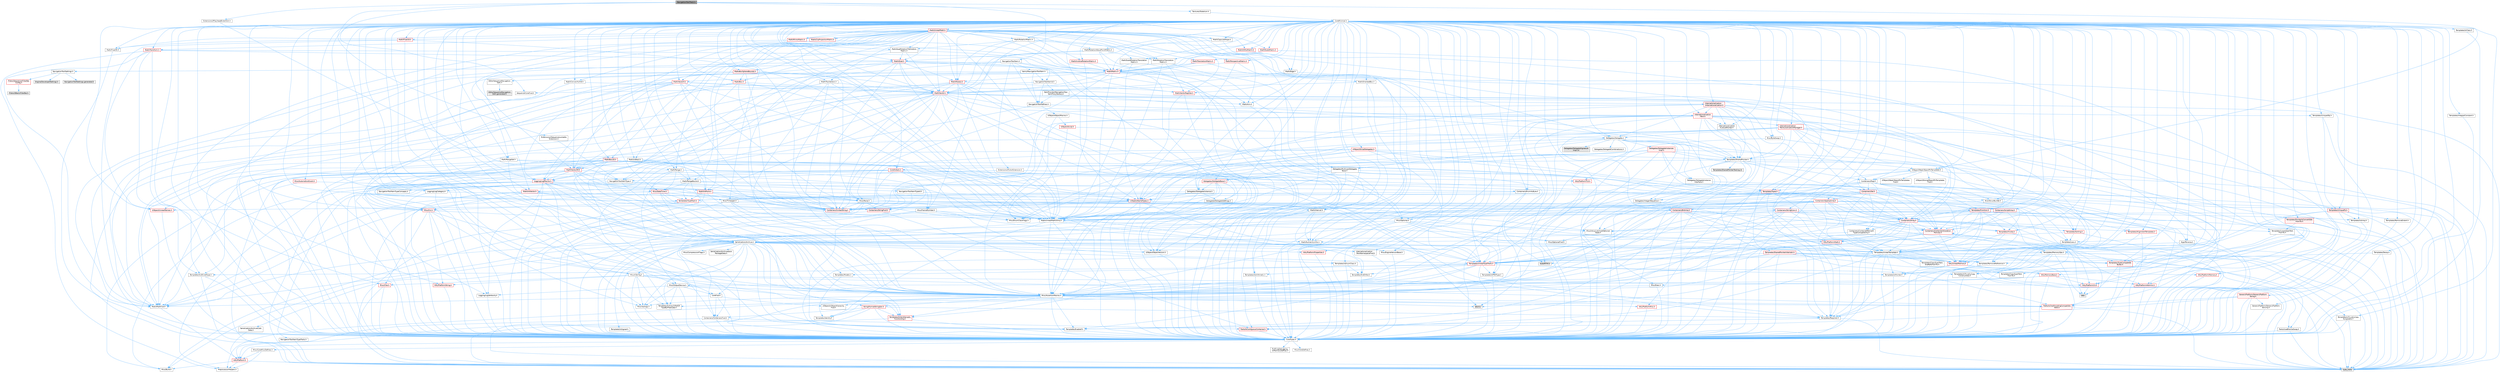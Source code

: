 digraph "NavigationToolTrack.h"
{
 // INTERACTIVE_SVG=YES
 // LATEX_PDF_SIZE
  bgcolor="transparent";
  edge [fontname=Helvetica,fontsize=10,labelfontname=Helvetica,labelfontsize=10];
  node [fontname=Helvetica,fontsize=10,shape=box,height=0.2,width=0.4];
  Node1 [id="Node000001",label="NavigationToolTrack.h",height=0.2,width=0.4,color="gray40", fillcolor="grey60", style="filled", fontcolor="black",tooltip=" "];
  Node1 -> Node2 [id="edge1_Node000001_Node000002",color="steelblue1",style="solid",tooltip=" "];
  Node2 [id="Node000002",label="Extensions/IPlayheadExtension.h",height=0.2,width=0.4,color="grey40", fillcolor="white", style="filled",URL="$dd/d73/IPlayheadExtension_8h.html",tooltip=" "];
  Node2 -> Node3 [id="edge2_Node000002_Node000003",color="steelblue1",style="solid",tooltip=" "];
  Node3 [id="Node000003",label="NavigationToolItemType.h",height=0.2,width=0.4,color="grey40", fillcolor="white", style="filled",URL="$d4/d69/NavigationToolItemType_8h.html",tooltip=" "];
  Node3 -> Node4 [id="edge3_Node000003_Node000004",color="steelblue1",style="solid",tooltip=" "];
  Node4 [id="Node000004",label="NavigationToolItemTypeConcepts.h",height=0.2,width=0.4,color="grey40", fillcolor="white", style="filled",URL="$d3/d88/NavigationToolItemTypeConcepts_8h.html",tooltip=" "];
  Node3 -> Node5 [id="edge4_Node000003_Node000005",color="steelblue1",style="solid",tooltip=" "];
  Node5 [id="Node000005",label="NavigationToolItemTypeId.h",height=0.2,width=0.4,color="grey40", fillcolor="white", style="filled",URL="$df/d1f/NavigationToolItemTypeId_8h.html",tooltip=" "];
  Node5 -> Node6 [id="edge5_Node000005_Node000006",color="steelblue1",style="solid",tooltip=" "];
  Node6 [id="Node000006",label="Containers/StringFwd.h",height=0.2,width=0.4,color="red", fillcolor="#FFF0F0", style="filled",URL="$df/d37/StringFwd_8h.html",tooltip=" "];
  Node6 -> Node7 [id="edge6_Node000006_Node000007",color="steelblue1",style="solid",tooltip=" "];
  Node7 [id="Node000007",label="CoreTypes.h",height=0.2,width=0.4,color="grey40", fillcolor="white", style="filled",URL="$dc/dec/CoreTypes_8h.html",tooltip=" "];
  Node7 -> Node8 [id="edge7_Node000007_Node000008",color="steelblue1",style="solid",tooltip=" "];
  Node8 [id="Node000008",label="HAL/Platform.h",height=0.2,width=0.4,color="red", fillcolor="#FFF0F0", style="filled",URL="$d9/dd0/Platform_8h.html",tooltip=" "];
  Node8 -> Node9 [id="edge8_Node000008_Node000009",color="steelblue1",style="solid",tooltip=" "];
  Node9 [id="Node000009",label="Misc/Build.h",height=0.2,width=0.4,color="grey40", fillcolor="white", style="filled",URL="$d3/dbb/Build_8h.html",tooltip=" "];
  Node8 -> Node11 [id="edge9_Node000008_Node000011",color="steelblue1",style="solid",tooltip=" "];
  Node11 [id="Node000011",label="type_traits",height=0.2,width=0.4,color="grey60", fillcolor="#E0E0E0", style="filled",tooltip=" "];
  Node8 -> Node12 [id="edge10_Node000008_Node000012",color="steelblue1",style="solid",tooltip=" "];
  Node12 [id="Node000012",label="PreprocessorHelpers.h",height=0.2,width=0.4,color="grey40", fillcolor="white", style="filled",URL="$db/ddb/PreprocessorHelpers_8h.html",tooltip=" "];
  Node7 -> Node18 [id="edge11_Node000007_Node000018",color="steelblue1",style="solid",tooltip=" "];
  Node18 [id="Node000018",label="ProfilingDebugging\l/UMemoryDefines.h",height=0.2,width=0.4,color="grey40", fillcolor="white", style="filled",URL="$d2/da2/UMemoryDefines_8h.html",tooltip=" "];
  Node7 -> Node19 [id="edge12_Node000007_Node000019",color="steelblue1",style="solid",tooltip=" "];
  Node19 [id="Node000019",label="Misc/CoreMiscDefines.h",height=0.2,width=0.4,color="grey40", fillcolor="white", style="filled",URL="$da/d38/CoreMiscDefines_8h.html",tooltip=" "];
  Node19 -> Node8 [id="edge13_Node000019_Node000008",color="steelblue1",style="solid",tooltip=" "];
  Node19 -> Node12 [id="edge14_Node000019_Node000012",color="steelblue1",style="solid",tooltip=" "];
  Node7 -> Node20 [id="edge15_Node000007_Node000020",color="steelblue1",style="solid",tooltip=" "];
  Node20 [id="Node000020",label="Misc/CoreDefines.h",height=0.2,width=0.4,color="grey40", fillcolor="white", style="filled",URL="$d3/dd2/CoreDefines_8h.html",tooltip=" "];
  Node6 -> Node23 [id="edge16_Node000006_Node000023",color="steelblue1",style="solid",tooltip=" "];
  Node23 [id="Node000023",label="Traits/IsContiguousContainer.h",height=0.2,width=0.4,color="red", fillcolor="#FFF0F0", style="filled",URL="$d5/d3c/IsContiguousContainer_8h.html",tooltip=" "];
  Node23 -> Node7 [id="edge17_Node000023_Node000007",color="steelblue1",style="solid",tooltip=" "];
  Node5 -> Node25 [id="edge18_Node000005_Node000025",color="steelblue1",style="solid",tooltip=" "];
  Node25 [id="Node000025",label="UObject/NameTypes.h",height=0.2,width=0.4,color="red", fillcolor="#FFF0F0", style="filled",URL="$d6/d35/NameTypes_8h.html",tooltip=" "];
  Node25 -> Node7 [id="edge19_Node000025_Node000007",color="steelblue1",style="solid",tooltip=" "];
  Node25 -> Node26 [id="edge20_Node000025_Node000026",color="steelblue1",style="solid",tooltip=" "];
  Node26 [id="Node000026",label="Misc/AssertionMacros.h",height=0.2,width=0.4,color="grey40", fillcolor="white", style="filled",URL="$d0/dfa/AssertionMacros_8h.html",tooltip=" "];
  Node26 -> Node7 [id="edge21_Node000026_Node000007",color="steelblue1",style="solid",tooltip=" "];
  Node26 -> Node8 [id="edge22_Node000026_Node000008",color="steelblue1",style="solid",tooltip=" "];
  Node26 -> Node27 [id="edge23_Node000026_Node000027",color="steelblue1",style="solid",tooltip=" "];
  Node27 [id="Node000027",label="HAL/PlatformMisc.h",height=0.2,width=0.4,color="red", fillcolor="#FFF0F0", style="filled",URL="$d0/df5/PlatformMisc_8h.html",tooltip=" "];
  Node27 -> Node7 [id="edge24_Node000027_Node000007",color="steelblue1",style="solid",tooltip=" "];
  Node26 -> Node12 [id="edge25_Node000026_Node000012",color="steelblue1",style="solid",tooltip=" "];
  Node26 -> Node58 [id="edge26_Node000026_Node000058",color="steelblue1",style="solid",tooltip=" "];
  Node58 [id="Node000058",label="Templates/EnableIf.h",height=0.2,width=0.4,color="grey40", fillcolor="white", style="filled",URL="$d7/d60/EnableIf_8h.html",tooltip=" "];
  Node58 -> Node7 [id="edge27_Node000058_Node000007",color="steelblue1",style="solid",tooltip=" "];
  Node26 -> Node59 [id="edge28_Node000026_Node000059",color="steelblue1",style="solid",tooltip=" "];
  Node59 [id="Node000059",label="Templates/IsArrayOrRefOf\lTypeByPredicate.h",height=0.2,width=0.4,color="grey40", fillcolor="white", style="filled",URL="$d6/da1/IsArrayOrRefOfTypeByPredicate_8h.html",tooltip=" "];
  Node59 -> Node7 [id="edge29_Node000059_Node000007",color="steelblue1",style="solid",tooltip=" "];
  Node26 -> Node60 [id="edge30_Node000026_Node000060",color="steelblue1",style="solid",tooltip=" "];
  Node60 [id="Node000060",label="Templates/IsValidVariadic\lFunctionArg.h",height=0.2,width=0.4,color="red", fillcolor="#FFF0F0", style="filled",URL="$d0/dc8/IsValidVariadicFunctionArg_8h.html",tooltip=" "];
  Node60 -> Node7 [id="edge31_Node000060_Node000007",color="steelblue1",style="solid",tooltip=" "];
  Node60 -> Node11 [id="edge32_Node000060_Node000011",color="steelblue1",style="solid",tooltip=" "];
  Node26 -> Node62 [id="edge33_Node000026_Node000062",color="steelblue1",style="solid",tooltip=" "];
  Node62 [id="Node000062",label="Traits/IsCharEncodingCompatible\lWith.h",height=0.2,width=0.4,color="red", fillcolor="#FFF0F0", style="filled",URL="$df/dd1/IsCharEncodingCompatibleWith_8h.html",tooltip=" "];
  Node62 -> Node11 [id="edge34_Node000062_Node000011",color="steelblue1",style="solid",tooltip=" "];
  Node26 -> Node64 [id="edge35_Node000026_Node000064",color="steelblue1",style="solid",tooltip=" "];
  Node64 [id="Node000064",label="Misc/VarArgs.h",height=0.2,width=0.4,color="grey40", fillcolor="white", style="filled",URL="$d5/d6f/VarArgs_8h.html",tooltip=" "];
  Node64 -> Node7 [id="edge36_Node000064_Node000007",color="steelblue1",style="solid",tooltip=" "];
  Node26 -> Node65 [id="edge37_Node000026_Node000065",color="steelblue1",style="solid",tooltip=" "];
  Node65 [id="Node000065",label="String/FormatStringSan.h",height=0.2,width=0.4,color="red", fillcolor="#FFF0F0", style="filled",URL="$d3/d8b/FormatStringSan_8h.html",tooltip=" "];
  Node65 -> Node11 [id="edge38_Node000065_Node000011",color="steelblue1",style="solid",tooltip=" "];
  Node65 -> Node7 [id="edge39_Node000065_Node000007",color="steelblue1",style="solid",tooltip=" "];
  Node65 -> Node66 [id="edge40_Node000065_Node000066",color="steelblue1",style="solid",tooltip=" "];
  Node66 [id="Node000066",label="Templates/Requires.h",height=0.2,width=0.4,color="grey40", fillcolor="white", style="filled",URL="$dc/d96/Requires_8h.html",tooltip=" "];
  Node66 -> Node58 [id="edge41_Node000066_Node000058",color="steelblue1",style="solid",tooltip=" "];
  Node66 -> Node11 [id="edge42_Node000066_Node000011",color="steelblue1",style="solid",tooltip=" "];
  Node65 -> Node67 [id="edge43_Node000065_Node000067",color="steelblue1",style="solid",tooltip=" "];
  Node67 [id="Node000067",label="Templates/Identity.h",height=0.2,width=0.4,color="grey40", fillcolor="white", style="filled",URL="$d0/dd5/Identity_8h.html",tooltip=" "];
  Node65 -> Node60 [id="edge44_Node000065_Node000060",color="steelblue1",style="solid",tooltip=" "];
  Node65 -> Node30 [id="edge45_Node000065_Node000030",color="steelblue1",style="solid",tooltip=" "];
  Node30 [id="Node000030",label="Containers/ContainersFwd.h",height=0.2,width=0.4,color="grey40", fillcolor="white", style="filled",URL="$d4/d0a/ContainersFwd_8h.html",tooltip=" "];
  Node30 -> Node8 [id="edge46_Node000030_Node000008",color="steelblue1",style="solid",tooltip=" "];
  Node30 -> Node7 [id="edge47_Node000030_Node000007",color="steelblue1",style="solid",tooltip=" "];
  Node30 -> Node23 [id="edge48_Node000030_Node000023",color="steelblue1",style="solid",tooltip=" "];
  Node26 -> Node71 [id="edge49_Node000026_Node000071",color="steelblue1",style="solid",tooltip=" "];
  Node71 [id="Node000071",label="atomic",height=0.2,width=0.4,color="grey60", fillcolor="#E0E0E0", style="filled",tooltip=" "];
  Node25 -> Node72 [id="edge50_Node000025_Node000072",color="steelblue1",style="solid",tooltip=" "];
  Node72 [id="Node000072",label="HAL/UnrealMemory.h",height=0.2,width=0.4,color="red", fillcolor="#FFF0F0", style="filled",URL="$d9/d96/UnrealMemory_8h.html",tooltip=" "];
  Node72 -> Node7 [id="edge51_Node000072_Node000007",color="steelblue1",style="solid",tooltip=" "];
  Node72 -> Node76 [id="edge52_Node000072_Node000076",color="steelblue1",style="solid",tooltip=" "];
  Node76 [id="Node000076",label="HAL/MemoryBase.h",height=0.2,width=0.4,color="red", fillcolor="#FFF0F0", style="filled",URL="$d6/d9f/MemoryBase_8h.html",tooltip=" "];
  Node76 -> Node7 [id="edge53_Node000076_Node000007",color="steelblue1",style="solid",tooltip=" "];
  Node76 -> Node51 [id="edge54_Node000076_Node000051",color="steelblue1",style="solid",tooltip=" "];
  Node51 [id="Node000051",label="HAL/PlatformAtomics.h",height=0.2,width=0.4,color="red", fillcolor="#FFF0F0", style="filled",URL="$d3/d36/PlatformAtomics_8h.html",tooltip=" "];
  Node51 -> Node7 [id="edge55_Node000051_Node000007",color="steelblue1",style="solid",tooltip=" "];
  Node76 -> Node34 [id="edge56_Node000076_Node000034",color="steelblue1",style="solid",tooltip=" "];
  Node34 [id="Node000034",label="HAL/PlatformCrt.h",height=0.2,width=0.4,color="red", fillcolor="#FFF0F0", style="filled",URL="$d8/d75/PlatformCrt_8h.html",tooltip=" "];
  Node34 -> Node35 [id="edge57_Node000034_Node000035",color="steelblue1",style="solid",tooltip=" "];
  Node35 [id="Node000035",label="new",height=0.2,width=0.4,color="grey60", fillcolor="#E0E0E0", style="filled",tooltip=" "];
  Node76 -> Node77 [id="edge58_Node000076_Node000077",color="steelblue1",style="solid",tooltip=" "];
  Node77 [id="Node000077",label="Misc/Exec.h",height=0.2,width=0.4,color="grey40", fillcolor="white", style="filled",URL="$de/ddb/Exec_8h.html",tooltip=" "];
  Node77 -> Node7 [id="edge59_Node000077_Node000007",color="steelblue1",style="solid",tooltip=" "];
  Node77 -> Node26 [id="edge60_Node000077_Node000026",color="steelblue1",style="solid",tooltip=" "];
  Node76 -> Node78 [id="edge61_Node000076_Node000078",color="steelblue1",style="solid",tooltip=" "];
  Node78 [id="Node000078",label="Misc/OutputDevice.h",height=0.2,width=0.4,color="grey40", fillcolor="white", style="filled",URL="$d7/d32/OutputDevice_8h.html",tooltip=" "];
  Node78 -> Node29 [id="edge62_Node000078_Node000029",color="steelblue1",style="solid",tooltip=" "];
  Node29 [id="Node000029",label="CoreFwd.h",height=0.2,width=0.4,color="grey40", fillcolor="white", style="filled",URL="$d1/d1e/CoreFwd_8h.html",tooltip=" "];
  Node29 -> Node7 [id="edge63_Node000029_Node000007",color="steelblue1",style="solid",tooltip=" "];
  Node29 -> Node30 [id="edge64_Node000029_Node000030",color="steelblue1",style="solid",tooltip=" "];
  Node29 -> Node31 [id="edge65_Node000029_Node000031",color="steelblue1",style="solid",tooltip=" "];
  Node31 [id="Node000031",label="Math/MathFwd.h",height=0.2,width=0.4,color="grey40", fillcolor="white", style="filled",URL="$d2/d10/MathFwd_8h.html",tooltip=" "];
  Node31 -> Node8 [id="edge66_Node000031_Node000008",color="steelblue1",style="solid",tooltip=" "];
  Node29 -> Node32 [id="edge67_Node000029_Node000032",color="steelblue1",style="solid",tooltip=" "];
  Node32 [id="Node000032",label="UObject/UObjectHierarchy\lFwd.h",height=0.2,width=0.4,color="grey40", fillcolor="white", style="filled",URL="$d3/d13/UObjectHierarchyFwd_8h.html",tooltip=" "];
  Node78 -> Node7 [id="edge68_Node000078_Node000007",color="steelblue1",style="solid",tooltip=" "];
  Node78 -> Node79 [id="edge69_Node000078_Node000079",color="steelblue1",style="solid",tooltip=" "];
  Node79 [id="Node000079",label="Logging/LogVerbosity.h",height=0.2,width=0.4,color="grey40", fillcolor="white", style="filled",URL="$d2/d8f/LogVerbosity_8h.html",tooltip=" "];
  Node79 -> Node7 [id="edge70_Node000079_Node000007",color="steelblue1",style="solid",tooltip=" "];
  Node78 -> Node64 [id="edge71_Node000078_Node000064",color="steelblue1",style="solid",tooltip=" "];
  Node78 -> Node59 [id="edge72_Node000078_Node000059",color="steelblue1",style="solid",tooltip=" "];
  Node78 -> Node60 [id="edge73_Node000078_Node000060",color="steelblue1",style="solid",tooltip=" "];
  Node78 -> Node62 [id="edge74_Node000078_Node000062",color="steelblue1",style="solid",tooltip=" "];
  Node72 -> Node89 [id="edge75_Node000072_Node000089",color="steelblue1",style="solid",tooltip=" "];
  Node89 [id="Node000089",label="HAL/PlatformMemory.h",height=0.2,width=0.4,color="red", fillcolor="#FFF0F0", style="filled",URL="$de/d68/PlatformMemory_8h.html",tooltip=" "];
  Node89 -> Node7 [id="edge76_Node000089_Node000007",color="steelblue1",style="solid",tooltip=" "];
  Node72 -> Node92 [id="edge77_Node000072_Node000092",color="steelblue1",style="solid",tooltip=" "];
  Node92 [id="Node000092",label="Templates/IsPointer.h",height=0.2,width=0.4,color="grey40", fillcolor="white", style="filled",URL="$d7/d05/IsPointer_8h.html",tooltip=" "];
  Node92 -> Node7 [id="edge78_Node000092_Node000007",color="steelblue1",style="solid",tooltip=" "];
  Node25 -> Node93 [id="edge79_Node000025_Node000093",color="steelblue1",style="solid",tooltip=" "];
  Node93 [id="Node000093",label="Templates/UnrealTypeTraits.h",height=0.2,width=0.4,color="red", fillcolor="#FFF0F0", style="filled",URL="$d2/d2d/UnrealTypeTraits_8h.html",tooltip=" "];
  Node93 -> Node7 [id="edge80_Node000093_Node000007",color="steelblue1",style="solid",tooltip=" "];
  Node93 -> Node92 [id="edge81_Node000093_Node000092",color="steelblue1",style="solid",tooltip=" "];
  Node93 -> Node26 [id="edge82_Node000093_Node000026",color="steelblue1",style="solid",tooltip=" "];
  Node93 -> Node85 [id="edge83_Node000093_Node000085",color="steelblue1",style="solid",tooltip=" "];
  Node85 [id="Node000085",label="Templates/AndOrNot.h",height=0.2,width=0.4,color="grey40", fillcolor="white", style="filled",URL="$db/d0a/AndOrNot_8h.html",tooltip=" "];
  Node85 -> Node7 [id="edge84_Node000085_Node000007",color="steelblue1",style="solid",tooltip=" "];
  Node93 -> Node58 [id="edge85_Node000093_Node000058",color="steelblue1",style="solid",tooltip=" "];
  Node93 -> Node94 [id="edge86_Node000093_Node000094",color="steelblue1",style="solid",tooltip=" "];
  Node94 [id="Node000094",label="Templates/IsArithmetic.h",height=0.2,width=0.4,color="grey40", fillcolor="white", style="filled",URL="$d2/d5d/IsArithmetic_8h.html",tooltip=" "];
  Node94 -> Node7 [id="edge87_Node000094_Node000007",color="steelblue1",style="solid",tooltip=" "];
  Node93 -> Node95 [id="edge88_Node000093_Node000095",color="steelblue1",style="solid",tooltip=" "];
  Node95 [id="Node000095",label="Templates/Models.h",height=0.2,width=0.4,color="grey40", fillcolor="white", style="filled",URL="$d3/d0c/Models_8h.html",tooltip=" "];
  Node95 -> Node67 [id="edge89_Node000095_Node000067",color="steelblue1",style="solid",tooltip=" "];
  Node93 -> Node96 [id="edge90_Node000093_Node000096",color="steelblue1",style="solid",tooltip=" "];
  Node96 [id="Node000096",label="Templates/IsPODType.h",height=0.2,width=0.4,color="grey40", fillcolor="white", style="filled",URL="$d7/db1/IsPODType_8h.html",tooltip=" "];
  Node96 -> Node7 [id="edge91_Node000096_Node000007",color="steelblue1",style="solid",tooltip=" "];
  Node93 -> Node97 [id="edge92_Node000093_Node000097",color="steelblue1",style="solid",tooltip=" "];
  Node97 [id="Node000097",label="Templates/IsUECoreType.h",height=0.2,width=0.4,color="grey40", fillcolor="white", style="filled",URL="$d1/db8/IsUECoreType_8h.html",tooltip=" "];
  Node97 -> Node7 [id="edge93_Node000097_Node000007",color="steelblue1",style="solid",tooltip=" "];
  Node97 -> Node11 [id="edge94_Node000097_Node000011",color="steelblue1",style="solid",tooltip=" "];
  Node93 -> Node86 [id="edge95_Node000093_Node000086",color="steelblue1",style="solid",tooltip=" "];
  Node86 [id="Node000086",label="Templates/IsTriviallyCopy\lConstructible.h",height=0.2,width=0.4,color="grey40", fillcolor="white", style="filled",URL="$d3/d78/IsTriviallyCopyConstructible_8h.html",tooltip=" "];
  Node86 -> Node7 [id="edge96_Node000086_Node000007",color="steelblue1",style="solid",tooltip=" "];
  Node86 -> Node11 [id="edge97_Node000086_Node000011",color="steelblue1",style="solid",tooltip=" "];
  Node25 -> Node98 [id="edge98_Node000025_Node000098",color="steelblue1",style="solid",tooltip=" "];
  Node98 [id="Node000098",label="Templates/UnrealTemplate.h",height=0.2,width=0.4,color="grey40", fillcolor="white", style="filled",URL="$d4/d24/UnrealTemplate_8h.html",tooltip=" "];
  Node98 -> Node7 [id="edge99_Node000098_Node000007",color="steelblue1",style="solid",tooltip=" "];
  Node98 -> Node92 [id="edge100_Node000098_Node000092",color="steelblue1",style="solid",tooltip=" "];
  Node98 -> Node72 [id="edge101_Node000098_Node000072",color="steelblue1",style="solid",tooltip=" "];
  Node98 -> Node99 [id="edge102_Node000098_Node000099",color="steelblue1",style="solid",tooltip=" "];
  Node99 [id="Node000099",label="Templates/CopyQualifiers\lAndRefsFromTo.h",height=0.2,width=0.4,color="grey40", fillcolor="white", style="filled",URL="$d3/db3/CopyQualifiersAndRefsFromTo_8h.html",tooltip=" "];
  Node99 -> Node100 [id="edge103_Node000099_Node000100",color="steelblue1",style="solid",tooltip=" "];
  Node100 [id="Node000100",label="Templates/CopyQualifiers\lFromTo.h",height=0.2,width=0.4,color="grey40", fillcolor="white", style="filled",URL="$d5/db4/CopyQualifiersFromTo_8h.html",tooltip=" "];
  Node98 -> Node93 [id="edge104_Node000098_Node000093",color="steelblue1",style="solid",tooltip=" "];
  Node98 -> Node101 [id="edge105_Node000098_Node000101",color="steelblue1",style="solid",tooltip=" "];
  Node101 [id="Node000101",label="Templates/RemoveReference.h",height=0.2,width=0.4,color="grey40", fillcolor="white", style="filled",URL="$da/dbe/RemoveReference_8h.html",tooltip=" "];
  Node101 -> Node7 [id="edge106_Node000101_Node000007",color="steelblue1",style="solid",tooltip=" "];
  Node98 -> Node66 [id="edge107_Node000098_Node000066",color="steelblue1",style="solid",tooltip=" "];
  Node98 -> Node102 [id="edge108_Node000098_Node000102",color="steelblue1",style="solid",tooltip=" "];
  Node102 [id="Node000102",label="Templates/TypeCompatible\lBytes.h",height=0.2,width=0.4,color="red", fillcolor="#FFF0F0", style="filled",URL="$df/d0a/TypeCompatibleBytes_8h.html",tooltip=" "];
  Node102 -> Node7 [id="edge109_Node000102_Node000007",color="steelblue1",style="solid",tooltip=" "];
  Node102 -> Node35 [id="edge110_Node000102_Node000035",color="steelblue1",style="solid",tooltip=" "];
  Node102 -> Node11 [id="edge111_Node000102_Node000011",color="steelblue1",style="solid",tooltip=" "];
  Node98 -> Node67 [id="edge112_Node000098_Node000067",color="steelblue1",style="solid",tooltip=" "];
  Node98 -> Node23 [id="edge113_Node000098_Node000023",color="steelblue1",style="solid",tooltip=" "];
  Node98 -> Node103 [id="edge114_Node000098_Node000103",color="steelblue1",style="solid",tooltip=" "];
  Node103 [id="Node000103",label="Traits/UseBitwiseSwap.h",height=0.2,width=0.4,color="grey40", fillcolor="white", style="filled",URL="$db/df3/UseBitwiseSwap_8h.html",tooltip=" "];
  Node103 -> Node7 [id="edge115_Node000103_Node000007",color="steelblue1",style="solid",tooltip=" "];
  Node103 -> Node11 [id="edge116_Node000103_Node000011",color="steelblue1",style="solid",tooltip=" "];
  Node98 -> Node11 [id="edge117_Node000098_Node000011",color="steelblue1",style="solid",tooltip=" "];
  Node25 -> Node104 [id="edge118_Node000025_Node000104",color="steelblue1",style="solid",tooltip=" "];
  Node104 [id="Node000104",label="Containers/UnrealString.h",height=0.2,width=0.4,color="red", fillcolor="#FFF0F0", style="filled",URL="$d5/dba/UnrealString_8h.html",tooltip=" "];
  Node25 -> Node111 [id="edge119_Node000025_Node000111",color="steelblue1",style="solid",tooltip=" "];
  Node111 [id="Node000111",label="Containers/StringConv.h",height=0.2,width=0.4,color="red", fillcolor="#FFF0F0", style="filled",URL="$d3/ddf/StringConv_8h.html",tooltip=" "];
  Node111 -> Node7 [id="edge120_Node000111_Node000007",color="steelblue1",style="solid",tooltip=" "];
  Node111 -> Node26 [id="edge121_Node000111_Node000026",color="steelblue1",style="solid",tooltip=" "];
  Node111 -> Node112 [id="edge122_Node000111_Node000112",color="steelblue1",style="solid",tooltip=" "];
  Node112 [id="Node000112",label="Containers/ContainerAllocation\lPolicies.h",height=0.2,width=0.4,color="red", fillcolor="#FFF0F0", style="filled",URL="$d7/dff/ContainerAllocationPolicies_8h.html",tooltip=" "];
  Node112 -> Node7 [id="edge123_Node000112_Node000007",color="steelblue1",style="solid",tooltip=" "];
  Node112 -> Node112 [id="edge124_Node000112_Node000112",color="steelblue1",style="solid",tooltip=" "];
  Node112 -> Node114 [id="edge125_Node000112_Node000114",color="steelblue1",style="solid",tooltip=" "];
  Node114 [id="Node000114",label="HAL/PlatformMath.h",height=0.2,width=0.4,color="red", fillcolor="#FFF0F0", style="filled",URL="$dc/d53/PlatformMath_8h.html",tooltip=" "];
  Node114 -> Node7 [id="edge126_Node000114_Node000007",color="steelblue1",style="solid",tooltip=" "];
  Node112 -> Node72 [id="edge127_Node000112_Node000072",color="steelblue1",style="solid",tooltip=" "];
  Node112 -> Node44 [id="edge128_Node000112_Node000044",color="steelblue1",style="solid",tooltip=" "];
  Node44 [id="Node000044",label="Math/NumericLimits.h",height=0.2,width=0.4,color="grey40", fillcolor="white", style="filled",URL="$df/d1b/NumericLimits_8h.html",tooltip=" "];
  Node44 -> Node7 [id="edge129_Node000044_Node000007",color="steelblue1",style="solid",tooltip=" "];
  Node112 -> Node26 [id="edge130_Node000112_Node000026",color="steelblue1",style="solid",tooltip=" "];
  Node112 -> Node123 [id="edge131_Node000112_Node000123",color="steelblue1",style="solid",tooltip=" "];
  Node123 [id="Node000123",label="Templates/MemoryOps.h",height=0.2,width=0.4,color="grey40", fillcolor="white", style="filled",URL="$db/dea/MemoryOps_8h.html",tooltip=" "];
  Node123 -> Node7 [id="edge132_Node000123_Node000007",color="steelblue1",style="solid",tooltip=" "];
  Node123 -> Node72 [id="edge133_Node000123_Node000072",color="steelblue1",style="solid",tooltip=" "];
  Node123 -> Node87 [id="edge134_Node000123_Node000087",color="steelblue1",style="solid",tooltip=" "];
  Node87 [id="Node000087",label="Templates/IsTriviallyCopy\lAssignable.h",height=0.2,width=0.4,color="grey40", fillcolor="white", style="filled",URL="$d2/df2/IsTriviallyCopyAssignable_8h.html",tooltip=" "];
  Node87 -> Node7 [id="edge135_Node000087_Node000007",color="steelblue1",style="solid",tooltip=" "];
  Node87 -> Node11 [id="edge136_Node000087_Node000011",color="steelblue1",style="solid",tooltip=" "];
  Node123 -> Node86 [id="edge137_Node000123_Node000086",color="steelblue1",style="solid",tooltip=" "];
  Node123 -> Node66 [id="edge138_Node000123_Node000066",color="steelblue1",style="solid",tooltip=" "];
  Node123 -> Node93 [id="edge139_Node000123_Node000093",color="steelblue1",style="solid",tooltip=" "];
  Node123 -> Node103 [id="edge140_Node000123_Node000103",color="steelblue1",style="solid",tooltip=" "];
  Node123 -> Node35 [id="edge141_Node000123_Node000035",color="steelblue1",style="solid",tooltip=" "];
  Node123 -> Node11 [id="edge142_Node000123_Node000011",color="steelblue1",style="solid",tooltip=" "];
  Node112 -> Node102 [id="edge143_Node000112_Node000102",color="steelblue1",style="solid",tooltip=" "];
  Node112 -> Node11 [id="edge144_Node000112_Node000011",color="steelblue1",style="solid",tooltip=" "];
  Node111 -> Node124 [id="edge145_Node000111_Node000124",color="steelblue1",style="solid",tooltip=" "];
  Node124 [id="Node000124",label="Containers/Array.h",height=0.2,width=0.4,color="red", fillcolor="#FFF0F0", style="filled",URL="$df/dd0/Array_8h.html",tooltip=" "];
  Node124 -> Node7 [id="edge146_Node000124_Node000007",color="steelblue1",style="solid",tooltip=" "];
  Node124 -> Node26 [id="edge147_Node000124_Node000026",color="steelblue1",style="solid",tooltip=" "];
  Node124 -> Node125 [id="edge148_Node000124_Node000125",color="steelblue1",style="solid",tooltip=" "];
  Node125 [id="Node000125",label="Misc/IntrusiveUnsetOptional\lState.h",height=0.2,width=0.4,color="grey40", fillcolor="white", style="filled",URL="$d2/d0a/IntrusiveUnsetOptionalState_8h.html",tooltip=" "];
  Node125 -> Node126 [id="edge149_Node000125_Node000126",color="steelblue1",style="solid",tooltip=" "];
  Node126 [id="Node000126",label="Misc/OptionalFwd.h",height=0.2,width=0.4,color="grey40", fillcolor="white", style="filled",URL="$dc/d50/OptionalFwd_8h.html",tooltip=" "];
  Node124 -> Node72 [id="edge150_Node000124_Node000072",color="steelblue1",style="solid",tooltip=" "];
  Node124 -> Node93 [id="edge151_Node000124_Node000093",color="steelblue1",style="solid",tooltip=" "];
  Node124 -> Node98 [id="edge152_Node000124_Node000098",color="steelblue1",style="solid",tooltip=" "];
  Node124 -> Node112 [id="edge153_Node000124_Node000112",color="steelblue1",style="solid",tooltip=" "];
  Node124 -> Node130 [id="edge154_Node000124_Node000130",color="steelblue1",style="solid",tooltip=" "];
  Node130 [id="Node000130",label="Containers/ContainerElement\lTypeCompatibility.h",height=0.2,width=0.4,color="grey40", fillcolor="white", style="filled",URL="$df/ddf/ContainerElementTypeCompatibility_8h.html",tooltip=" "];
  Node130 -> Node7 [id="edge155_Node000130_Node000007",color="steelblue1",style="solid",tooltip=" "];
  Node130 -> Node93 [id="edge156_Node000130_Node000093",color="steelblue1",style="solid",tooltip=" "];
  Node124 -> Node131 [id="edge157_Node000124_Node000131",color="steelblue1",style="solid",tooltip=" "];
  Node131 [id="Node000131",label="Serialization/Archive.h",height=0.2,width=0.4,color="grey40", fillcolor="white", style="filled",URL="$d7/d3b/Archive_8h.html",tooltip=" "];
  Node131 -> Node29 [id="edge158_Node000131_Node000029",color="steelblue1",style="solid",tooltip=" "];
  Node131 -> Node7 [id="edge159_Node000131_Node000007",color="steelblue1",style="solid",tooltip=" "];
  Node131 -> Node132 [id="edge160_Node000131_Node000132",color="steelblue1",style="solid",tooltip=" "];
  Node132 [id="Node000132",label="HAL/PlatformProperties.h",height=0.2,width=0.4,color="red", fillcolor="#FFF0F0", style="filled",URL="$d9/db0/PlatformProperties_8h.html",tooltip=" "];
  Node132 -> Node7 [id="edge161_Node000132_Node000007",color="steelblue1",style="solid",tooltip=" "];
  Node131 -> Node135 [id="edge162_Node000131_Node000135",color="steelblue1",style="solid",tooltip=" "];
  Node135 [id="Node000135",label="Internationalization\l/TextNamespaceFwd.h",height=0.2,width=0.4,color="grey40", fillcolor="white", style="filled",URL="$d8/d97/TextNamespaceFwd_8h.html",tooltip=" "];
  Node135 -> Node7 [id="edge163_Node000135_Node000007",color="steelblue1",style="solid",tooltip=" "];
  Node131 -> Node31 [id="edge164_Node000131_Node000031",color="steelblue1",style="solid",tooltip=" "];
  Node131 -> Node26 [id="edge165_Node000131_Node000026",color="steelblue1",style="solid",tooltip=" "];
  Node131 -> Node9 [id="edge166_Node000131_Node000009",color="steelblue1",style="solid",tooltip=" "];
  Node131 -> Node45 [id="edge167_Node000131_Node000045",color="steelblue1",style="solid",tooltip=" "];
  Node45 [id="Node000045",label="Misc/CompressionFlags.h",height=0.2,width=0.4,color="grey40", fillcolor="white", style="filled",URL="$d9/d76/CompressionFlags_8h.html",tooltip=" "];
  Node131 -> Node136 [id="edge168_Node000131_Node000136",color="steelblue1",style="solid",tooltip=" "];
  Node136 [id="Node000136",label="Misc/EngineVersionBase.h",height=0.2,width=0.4,color="grey40", fillcolor="white", style="filled",URL="$d5/d2b/EngineVersionBase_8h.html",tooltip=" "];
  Node136 -> Node7 [id="edge169_Node000136_Node000007",color="steelblue1",style="solid",tooltip=" "];
  Node131 -> Node64 [id="edge170_Node000131_Node000064",color="steelblue1",style="solid",tooltip=" "];
  Node131 -> Node137 [id="edge171_Node000131_Node000137",color="steelblue1",style="solid",tooltip=" "];
  Node137 [id="Node000137",label="Serialization/ArchiveCook\lData.h",height=0.2,width=0.4,color="grey40", fillcolor="white", style="filled",URL="$dc/db6/ArchiveCookData_8h.html",tooltip=" "];
  Node137 -> Node8 [id="edge172_Node000137_Node000008",color="steelblue1",style="solid",tooltip=" "];
  Node131 -> Node138 [id="edge173_Node000131_Node000138",color="steelblue1",style="solid",tooltip=" "];
  Node138 [id="Node000138",label="Serialization/ArchiveSave\lPackageData.h",height=0.2,width=0.4,color="grey40", fillcolor="white", style="filled",URL="$d1/d37/ArchiveSavePackageData_8h.html",tooltip=" "];
  Node131 -> Node58 [id="edge174_Node000131_Node000058",color="steelblue1",style="solid",tooltip=" "];
  Node131 -> Node59 [id="edge175_Node000131_Node000059",color="steelblue1",style="solid",tooltip=" "];
  Node131 -> Node139 [id="edge176_Node000131_Node000139",color="steelblue1",style="solid",tooltip=" "];
  Node139 [id="Node000139",label="Templates/IsEnumClass.h",height=0.2,width=0.4,color="grey40", fillcolor="white", style="filled",URL="$d7/d15/IsEnumClass_8h.html",tooltip=" "];
  Node139 -> Node7 [id="edge177_Node000139_Node000007",color="steelblue1",style="solid",tooltip=" "];
  Node139 -> Node85 [id="edge178_Node000139_Node000085",color="steelblue1",style="solid",tooltip=" "];
  Node131 -> Node119 [id="edge179_Node000131_Node000119",color="steelblue1",style="solid",tooltip=" "];
  Node119 [id="Node000119",label="Templates/IsSigned.h",height=0.2,width=0.4,color="grey40", fillcolor="white", style="filled",URL="$d8/dd8/IsSigned_8h.html",tooltip=" "];
  Node119 -> Node7 [id="edge180_Node000119_Node000007",color="steelblue1",style="solid",tooltip=" "];
  Node131 -> Node60 [id="edge181_Node000131_Node000060",color="steelblue1",style="solid",tooltip=" "];
  Node131 -> Node98 [id="edge182_Node000131_Node000098",color="steelblue1",style="solid",tooltip=" "];
  Node131 -> Node62 [id="edge183_Node000131_Node000062",color="steelblue1",style="solid",tooltip=" "];
  Node131 -> Node140 [id="edge184_Node000131_Node000140",color="steelblue1",style="solid",tooltip=" "];
  Node140 [id="Node000140",label="UObject/ObjectVersion.h",height=0.2,width=0.4,color="grey40", fillcolor="white", style="filled",URL="$da/d63/ObjectVersion_8h.html",tooltip=" "];
  Node140 -> Node7 [id="edge185_Node000140_Node000007",color="steelblue1",style="solid",tooltip=" "];
  Node124 -> Node157 [id="edge186_Node000124_Node000157",color="steelblue1",style="solid",tooltip=" "];
  Node157 [id="Node000157",label="Templates/Invoke.h",height=0.2,width=0.4,color="red", fillcolor="#FFF0F0", style="filled",URL="$d7/deb/Invoke_8h.html",tooltip=" "];
  Node157 -> Node7 [id="edge187_Node000157_Node000007",color="steelblue1",style="solid",tooltip=" "];
  Node157 -> Node98 [id="edge188_Node000157_Node000098",color="steelblue1",style="solid",tooltip=" "];
  Node157 -> Node11 [id="edge189_Node000157_Node000011",color="steelblue1",style="solid",tooltip=" "];
  Node124 -> Node162 [id="edge190_Node000124_Node000162",color="steelblue1",style="solid",tooltip=" "];
  Node162 [id="Node000162",label="Templates/Less.h",height=0.2,width=0.4,color="grey40", fillcolor="white", style="filled",URL="$de/dc8/Less_8h.html",tooltip=" "];
  Node162 -> Node7 [id="edge191_Node000162_Node000007",color="steelblue1",style="solid",tooltip=" "];
  Node162 -> Node98 [id="edge192_Node000162_Node000098",color="steelblue1",style="solid",tooltip=" "];
  Node124 -> Node169 [id="edge193_Node000124_Node000169",color="steelblue1",style="solid",tooltip=" "];
  Node169 [id="Node000169",label="Templates/LosesQualifiers\lFromTo.h",height=0.2,width=0.4,color="grey40", fillcolor="white", style="filled",URL="$d2/db3/LosesQualifiersFromTo_8h.html",tooltip=" "];
  Node169 -> Node100 [id="edge194_Node000169_Node000100",color="steelblue1",style="solid",tooltip=" "];
  Node169 -> Node11 [id="edge195_Node000169_Node000011",color="steelblue1",style="solid",tooltip=" "];
  Node124 -> Node66 [id="edge196_Node000124_Node000066",color="steelblue1",style="solid",tooltip=" "];
  Node124 -> Node170 [id="edge197_Node000124_Node000170",color="steelblue1",style="solid",tooltip=" "];
  Node170 [id="Node000170",label="Templates/Sorting.h",height=0.2,width=0.4,color="red", fillcolor="#FFF0F0", style="filled",URL="$d3/d9e/Sorting_8h.html",tooltip=" "];
  Node170 -> Node7 [id="edge198_Node000170_Node000007",color="steelblue1",style="solid",tooltip=" "];
  Node170 -> Node114 [id="edge199_Node000170_Node000114",color="steelblue1",style="solid",tooltip=" "];
  Node170 -> Node162 [id="edge200_Node000170_Node000162",color="steelblue1",style="solid",tooltip=" "];
  Node124 -> Node174 [id="edge201_Node000124_Node000174",color="steelblue1",style="solid",tooltip=" "];
  Node174 [id="Node000174",label="Templates/AlignmentTemplates.h",height=0.2,width=0.4,color="red", fillcolor="#FFF0F0", style="filled",URL="$dd/d32/AlignmentTemplates_8h.html",tooltip=" "];
  Node174 -> Node7 [id="edge202_Node000174_Node000007",color="steelblue1",style="solid",tooltip=" "];
  Node174 -> Node92 [id="edge203_Node000174_Node000092",color="steelblue1",style="solid",tooltip=" "];
  Node124 -> Node11 [id="edge204_Node000124_Node000011",color="steelblue1",style="solid",tooltip=" "];
  Node111 -> Node148 [id="edge205_Node000111_Node000148",color="steelblue1",style="solid",tooltip=" "];
  Node148 [id="Node000148",label="Misc/CString.h",height=0.2,width=0.4,color="grey40", fillcolor="white", style="filled",URL="$d2/d49/CString_8h.html",tooltip=" "];
  Node148 -> Node7 [id="edge206_Node000148_Node000007",color="steelblue1",style="solid",tooltip=" "];
  Node148 -> Node34 [id="edge207_Node000148_Node000034",color="steelblue1",style="solid",tooltip=" "];
  Node148 -> Node74 [id="edge208_Node000148_Node000074",color="steelblue1",style="solid",tooltip=" "];
  Node74 [id="Node000074",label="HAL/PlatformString.h",height=0.2,width=0.4,color="red", fillcolor="#FFF0F0", style="filled",URL="$db/db5/PlatformString_8h.html",tooltip=" "];
  Node74 -> Node7 [id="edge209_Node000074_Node000007",color="steelblue1",style="solid",tooltip=" "];
  Node148 -> Node26 [id="edge210_Node000148_Node000026",color="steelblue1",style="solid",tooltip=" "];
  Node148 -> Node149 [id="edge211_Node000148_Node000149",color="steelblue1",style="solid",tooltip=" "];
  Node149 [id="Node000149",label="Misc/Char.h",height=0.2,width=0.4,color="red", fillcolor="#FFF0F0", style="filled",URL="$d0/d58/Char_8h.html",tooltip=" "];
  Node149 -> Node7 [id="edge212_Node000149_Node000007",color="steelblue1",style="solid",tooltip=" "];
  Node149 -> Node11 [id="edge213_Node000149_Node000011",color="steelblue1",style="solid",tooltip=" "];
  Node148 -> Node64 [id="edge214_Node000148_Node000064",color="steelblue1",style="solid",tooltip=" "];
  Node148 -> Node59 [id="edge215_Node000148_Node000059",color="steelblue1",style="solid",tooltip=" "];
  Node148 -> Node60 [id="edge216_Node000148_Node000060",color="steelblue1",style="solid",tooltip=" "];
  Node148 -> Node62 [id="edge217_Node000148_Node000062",color="steelblue1",style="solid",tooltip=" "];
  Node111 -> Node175 [id="edge218_Node000111_Node000175",color="steelblue1",style="solid",tooltip=" "];
  Node175 [id="Node000175",label="Templates/IsArray.h",height=0.2,width=0.4,color="grey40", fillcolor="white", style="filled",URL="$d8/d8d/IsArray_8h.html",tooltip=" "];
  Node175 -> Node7 [id="edge219_Node000175_Node000007",color="steelblue1",style="solid",tooltip=" "];
  Node111 -> Node98 [id="edge220_Node000111_Node000098",color="steelblue1",style="solid",tooltip=" "];
  Node111 -> Node93 [id="edge221_Node000111_Node000093",color="steelblue1",style="solid",tooltip=" "];
  Node111 -> Node62 [id="edge222_Node000111_Node000062",color="steelblue1",style="solid",tooltip=" "];
  Node111 -> Node23 [id="edge223_Node000111_Node000023",color="steelblue1",style="solid",tooltip=" "];
  Node111 -> Node11 [id="edge224_Node000111_Node000011",color="steelblue1",style="solid",tooltip=" "];
  Node25 -> Node6 [id="edge225_Node000025_Node000006",color="steelblue1",style="solid",tooltip=" "];
  Node25 -> Node176 [id="edge226_Node000025_Node000176",color="steelblue1",style="solid",tooltip=" "];
  Node176 [id="Node000176",label="UObject/UnrealNames.h",height=0.2,width=0.4,color="red", fillcolor="#FFF0F0", style="filled",URL="$d8/db1/UnrealNames_8h.html",tooltip=" "];
  Node176 -> Node7 [id="edge227_Node000176_Node000007",color="steelblue1",style="solid",tooltip=" "];
  Node25 -> Node125 [id="edge228_Node000025_Node000125",color="steelblue1",style="solid",tooltip=" "];
  Node3 -> Node184 [id="edge229_Node000003_Node000184",color="steelblue1",style="solid",tooltip=" "];
  Node184 [id="Node000184",label="NavigationToolItemTypeTraits.h",height=0.2,width=0.4,color="grey40", fillcolor="white", style="filled",URL="$d8/dd9/NavigationToolItemTypeTraits_8h.html",tooltip=" "];
  Node184 -> Node11 [id="edge230_Node000184_Node000011",color="steelblue1",style="solid",tooltip=" "];
  Node3 -> Node85 [id="edge231_Node000003_Node000085",color="steelblue1",style="solid",tooltip=" "];
  Node3 -> Node95 [id="edge232_Node000003_Node000095",color="steelblue1",style="solid",tooltip=" "];
  Node1 -> Node185 [id="edge233_Node000001_Node000185",color="steelblue1",style="solid",tooltip=" "];
  Node185 [id="Node000185",label="Extensions/ISequenceLockable\lExtension.h",height=0.2,width=0.4,color="grey40", fillcolor="white", style="filled",URL="$df/d6b/ISequenceLockableExtension_8h.html",tooltip=" "];
  Node185 -> Node3 [id="edge234_Node000185_Node000003",color="steelblue1",style="solid",tooltip=" "];
  Node1 -> Node186 [id="edge235_Node000001_Node000186",color="steelblue1",style="solid",tooltip=" "];
  Node186 [id="Node000186",label="NavigationToolItem.h",height=0.2,width=0.4,color="grey40", fillcolor="white", style="filled",URL="$db/daa/NavigationToolItem_8h.html",tooltip=" "];
  Node186 -> Node187 [id="edge236_Node000186_Node000187",color="steelblue1",style="solid",tooltip=" "];
  Node187 [id="Node000187",label="Misc/Optional.h",height=0.2,width=0.4,color="grey40", fillcolor="white", style="filled",URL="$d2/dae/Optional_8h.html",tooltip=" "];
  Node187 -> Node7 [id="edge237_Node000187_Node000007",color="steelblue1",style="solid",tooltip=" "];
  Node187 -> Node26 [id="edge238_Node000187_Node000026",color="steelblue1",style="solid",tooltip=" "];
  Node187 -> Node125 [id="edge239_Node000187_Node000125",color="steelblue1",style="solid",tooltip=" "];
  Node187 -> Node126 [id="edge240_Node000187_Node000126",color="steelblue1",style="solid",tooltip=" "];
  Node187 -> Node123 [id="edge241_Node000187_Node000123",color="steelblue1",style="solid",tooltip=" "];
  Node187 -> Node98 [id="edge242_Node000187_Node000098",color="steelblue1",style="solid",tooltip=" "];
  Node187 -> Node131 [id="edge243_Node000187_Node000131",color="steelblue1",style="solid",tooltip=" "];
  Node186 -> Node188 [id="edge244_Node000186_Node000188",color="steelblue1",style="solid",tooltip=" "];
  Node188 [id="Node000188",label="Extensions/IColorExtension.h",height=0.2,width=0.4,color="grey40", fillcolor="white", style="filled",URL="$d5/da2/IColorExtension_8h.html",tooltip=" "];
  Node188 -> Node187 [id="edge245_Node000188_Node000187",color="steelblue1",style="solid",tooltip=" "];
  Node188 -> Node3 [id="edge246_Node000188_Node000003",color="steelblue1",style="solid",tooltip=" "];
  Node186 -> Node189 [id="edge247_Node000186_Node000189",color="steelblue1",style="solid",tooltip=" "];
  Node189 [id="Node000189",label="Items/INavigationToolItem.h",height=0.2,width=0.4,color="grey40", fillcolor="white", style="filled",URL="$d8/d5d/INavigationToolItem_8h.html",tooltip=" "];
  Node189 -> Node190 [id="edge248_Node000189_Node000190",color="steelblue1",style="solid",tooltip=" "];
  Node190 [id="Node000190",label="Delegates/Delegate.h",height=0.2,width=0.4,color="grey40", fillcolor="white", style="filled",URL="$d4/d80/Delegate_8h.html",tooltip=" "];
  Node190 -> Node7 [id="edge249_Node000190_Node000007",color="steelblue1",style="solid",tooltip=" "];
  Node190 -> Node26 [id="edge250_Node000190_Node000026",color="steelblue1",style="solid",tooltip=" "];
  Node190 -> Node25 [id="edge251_Node000190_Node000025",color="steelblue1",style="solid",tooltip=" "];
  Node190 -> Node191 [id="edge252_Node000190_Node000191",color="steelblue1",style="solid",tooltip=" "];
  Node191 [id="Node000191",label="Templates/SharedPointer.h",height=0.2,width=0.4,color="grey40", fillcolor="white", style="filled",URL="$d2/d17/SharedPointer_8h.html",tooltip=" "];
  Node191 -> Node7 [id="edge253_Node000191_Node000007",color="steelblue1",style="solid",tooltip=" "];
  Node191 -> Node125 [id="edge254_Node000191_Node000125",color="steelblue1",style="solid",tooltip=" "];
  Node191 -> Node192 [id="edge255_Node000191_Node000192",color="steelblue1",style="solid",tooltip=" "];
  Node192 [id="Node000192",label="Templates/PointerIsConvertible\lFromTo.h",height=0.2,width=0.4,color="red", fillcolor="#FFF0F0", style="filled",URL="$d6/d65/PointerIsConvertibleFromTo_8h.html",tooltip=" "];
  Node192 -> Node7 [id="edge256_Node000192_Node000007",color="steelblue1",style="solid",tooltip=" "];
  Node192 -> Node169 [id="edge257_Node000192_Node000169",color="steelblue1",style="solid",tooltip=" "];
  Node192 -> Node11 [id="edge258_Node000192_Node000011",color="steelblue1",style="solid",tooltip=" "];
  Node191 -> Node26 [id="edge259_Node000191_Node000026",color="steelblue1",style="solid",tooltip=" "];
  Node191 -> Node72 [id="edge260_Node000191_Node000072",color="steelblue1",style="solid",tooltip=" "];
  Node191 -> Node124 [id="edge261_Node000191_Node000124",color="steelblue1",style="solid",tooltip=" "];
  Node191 -> Node193 [id="edge262_Node000191_Node000193",color="steelblue1",style="solid",tooltip=" "];
  Node193 [id="Node000193",label="Containers/Map.h",height=0.2,width=0.4,color="grey40", fillcolor="white", style="filled",URL="$df/d79/Map_8h.html",tooltip=" "];
  Node193 -> Node7 [id="edge263_Node000193_Node000007",color="steelblue1",style="solid",tooltip=" "];
  Node193 -> Node194 [id="edge264_Node000193_Node000194",color="steelblue1",style="solid",tooltip=" "];
  Node194 [id="Node000194",label="Algo/Reverse.h",height=0.2,width=0.4,color="grey40", fillcolor="white", style="filled",URL="$d5/d93/Reverse_8h.html",tooltip=" "];
  Node194 -> Node7 [id="edge265_Node000194_Node000007",color="steelblue1",style="solid",tooltip=" "];
  Node194 -> Node98 [id="edge266_Node000194_Node000098",color="steelblue1",style="solid",tooltip=" "];
  Node193 -> Node130 [id="edge267_Node000193_Node000130",color="steelblue1",style="solid",tooltip=" "];
  Node193 -> Node195 [id="edge268_Node000193_Node000195",color="steelblue1",style="solid",tooltip=" "];
  Node195 [id="Node000195",label="Containers/Set.h",height=0.2,width=0.4,color="red", fillcolor="#FFF0F0", style="filled",URL="$d4/d45/Set_8h.html",tooltip=" "];
  Node195 -> Node112 [id="edge269_Node000195_Node000112",color="steelblue1",style="solid",tooltip=" "];
  Node195 -> Node130 [id="edge270_Node000195_Node000130",color="steelblue1",style="solid",tooltip=" "];
  Node195 -> Node197 [id="edge271_Node000195_Node000197",color="steelblue1",style="solid",tooltip=" "];
  Node197 [id="Node000197",label="Containers/SparseArray.h",height=0.2,width=0.4,color="red", fillcolor="#FFF0F0", style="filled",URL="$d5/dbf/SparseArray_8h.html",tooltip=" "];
  Node197 -> Node7 [id="edge272_Node000197_Node000007",color="steelblue1",style="solid",tooltip=" "];
  Node197 -> Node26 [id="edge273_Node000197_Node000026",color="steelblue1",style="solid",tooltip=" "];
  Node197 -> Node72 [id="edge274_Node000197_Node000072",color="steelblue1",style="solid",tooltip=" "];
  Node197 -> Node93 [id="edge275_Node000197_Node000093",color="steelblue1",style="solid",tooltip=" "];
  Node197 -> Node98 [id="edge276_Node000197_Node000098",color="steelblue1",style="solid",tooltip=" "];
  Node197 -> Node112 [id="edge277_Node000197_Node000112",color="steelblue1",style="solid",tooltip=" "];
  Node197 -> Node162 [id="edge278_Node000197_Node000162",color="steelblue1",style="solid",tooltip=" "];
  Node197 -> Node124 [id="edge279_Node000197_Node000124",color="steelblue1",style="solid",tooltip=" "];
  Node197 -> Node173 [id="edge280_Node000197_Node000173",color="steelblue1",style="solid",tooltip=" "];
  Node173 [id="Node000173",label="Math/UnrealMathUtility.h",height=0.2,width=0.4,color="grey40", fillcolor="white", style="filled",URL="$db/db8/UnrealMathUtility_8h.html",tooltip=" "];
  Node173 -> Node7 [id="edge281_Node000173_Node000007",color="steelblue1",style="solid",tooltip=" "];
  Node173 -> Node26 [id="edge282_Node000173_Node000026",color="steelblue1",style="solid",tooltip=" "];
  Node173 -> Node114 [id="edge283_Node000173_Node000114",color="steelblue1",style="solid",tooltip=" "];
  Node173 -> Node31 [id="edge284_Node000173_Node000031",color="steelblue1",style="solid",tooltip=" "];
  Node173 -> Node67 [id="edge285_Node000173_Node000067",color="steelblue1",style="solid",tooltip=" "];
  Node173 -> Node66 [id="edge286_Node000173_Node000066",color="steelblue1",style="solid",tooltip=" "];
  Node197 -> Node198 [id="edge287_Node000197_Node000198",color="steelblue1",style="solid",tooltip=" "];
  Node198 [id="Node000198",label="Containers/ScriptArray.h",height=0.2,width=0.4,color="red", fillcolor="#FFF0F0", style="filled",URL="$dc/daf/ScriptArray_8h.html",tooltip=" "];
  Node198 -> Node7 [id="edge288_Node000198_Node000007",color="steelblue1",style="solid",tooltip=" "];
  Node198 -> Node26 [id="edge289_Node000198_Node000026",color="steelblue1",style="solid",tooltip=" "];
  Node198 -> Node72 [id="edge290_Node000198_Node000072",color="steelblue1",style="solid",tooltip=" "];
  Node198 -> Node112 [id="edge291_Node000198_Node000112",color="steelblue1",style="solid",tooltip=" "];
  Node198 -> Node124 [id="edge292_Node000198_Node000124",color="steelblue1",style="solid",tooltip=" "];
  Node197 -> Node199 [id="edge293_Node000197_Node000199",color="steelblue1",style="solid",tooltip=" "];
  Node199 [id="Node000199",label="Containers/BitArray.h",height=0.2,width=0.4,color="red", fillcolor="#FFF0F0", style="filled",URL="$d1/de4/BitArray_8h.html",tooltip=" "];
  Node199 -> Node112 [id="edge294_Node000199_Node000112",color="steelblue1",style="solid",tooltip=" "];
  Node199 -> Node7 [id="edge295_Node000199_Node000007",color="steelblue1",style="solid",tooltip=" "];
  Node199 -> Node51 [id="edge296_Node000199_Node000051",color="steelblue1",style="solid",tooltip=" "];
  Node199 -> Node72 [id="edge297_Node000199_Node000072",color="steelblue1",style="solid",tooltip=" "];
  Node199 -> Node173 [id="edge298_Node000199_Node000173",color="steelblue1",style="solid",tooltip=" "];
  Node199 -> Node26 [id="edge299_Node000199_Node000026",color="steelblue1",style="solid",tooltip=" "];
  Node199 -> Node46 [id="edge300_Node000199_Node000046",color="steelblue1",style="solid",tooltip=" "];
  Node46 [id="Node000046",label="Misc/EnumClassFlags.h",height=0.2,width=0.4,color="grey40", fillcolor="white", style="filled",URL="$d8/de7/EnumClassFlags_8h.html",tooltip=" "];
  Node199 -> Node131 [id="edge301_Node000199_Node000131",color="steelblue1",style="solid",tooltip=" "];
  Node199 -> Node58 [id="edge302_Node000199_Node000058",color="steelblue1",style="solid",tooltip=" "];
  Node199 -> Node157 [id="edge303_Node000199_Node000157",color="steelblue1",style="solid",tooltip=" "];
  Node199 -> Node98 [id="edge304_Node000199_Node000098",color="steelblue1",style="solid",tooltip=" "];
  Node199 -> Node93 [id="edge305_Node000199_Node000093",color="steelblue1",style="solid",tooltip=" "];
  Node197 -> Node104 [id="edge306_Node000197_Node000104",color="steelblue1",style="solid",tooltip=" "];
  Node197 -> Node125 [id="edge307_Node000197_Node000125",color="steelblue1",style="solid",tooltip=" "];
  Node195 -> Node30 [id="edge308_Node000195_Node000030",color="steelblue1",style="solid",tooltip=" "];
  Node195 -> Node173 [id="edge309_Node000195_Node000173",color="steelblue1",style="solid",tooltip=" "];
  Node195 -> Node26 [id="edge310_Node000195_Node000026",color="steelblue1",style="solid",tooltip=" "];
  Node195 -> Node214 [id="edge311_Node000195_Node000214",color="steelblue1",style="solid",tooltip=" "];
  Node214 [id="Node000214",label="Misc/StructBuilder.h",height=0.2,width=0.4,color="grey40", fillcolor="white", style="filled",URL="$d9/db3/StructBuilder_8h.html",tooltip=" "];
  Node214 -> Node7 [id="edge312_Node000214_Node000007",color="steelblue1",style="solid",tooltip=" "];
  Node214 -> Node173 [id="edge313_Node000214_Node000173",color="steelblue1",style="solid",tooltip=" "];
  Node214 -> Node174 [id="edge314_Node000214_Node000174",color="steelblue1",style="solid",tooltip=" "];
  Node195 -> Node215 [id="edge315_Node000195_Node000215",color="steelblue1",style="solid",tooltip=" "];
  Node215 [id="Node000215",label="Templates/Function.h",height=0.2,width=0.4,color="red", fillcolor="#FFF0F0", style="filled",URL="$df/df5/Function_8h.html",tooltip=" "];
  Node215 -> Node7 [id="edge316_Node000215_Node000007",color="steelblue1",style="solid",tooltip=" "];
  Node215 -> Node26 [id="edge317_Node000215_Node000026",color="steelblue1",style="solid",tooltip=" "];
  Node215 -> Node125 [id="edge318_Node000215_Node000125",color="steelblue1",style="solid",tooltip=" "];
  Node215 -> Node72 [id="edge319_Node000215_Node000072",color="steelblue1",style="solid",tooltip=" "];
  Node215 -> Node93 [id="edge320_Node000215_Node000093",color="steelblue1",style="solid",tooltip=" "];
  Node215 -> Node157 [id="edge321_Node000215_Node000157",color="steelblue1",style="solid",tooltip=" "];
  Node215 -> Node98 [id="edge322_Node000215_Node000098",color="steelblue1",style="solid",tooltip=" "];
  Node215 -> Node66 [id="edge323_Node000215_Node000066",color="steelblue1",style="solid",tooltip=" "];
  Node215 -> Node173 [id="edge324_Node000215_Node000173",color="steelblue1",style="solid",tooltip=" "];
  Node215 -> Node35 [id="edge325_Node000215_Node000035",color="steelblue1",style="solid",tooltip=" "];
  Node215 -> Node11 [id="edge326_Node000215_Node000011",color="steelblue1",style="solid",tooltip=" "];
  Node195 -> Node170 [id="edge327_Node000195_Node000170",color="steelblue1",style="solid",tooltip=" "];
  Node195 -> Node146 [id="edge328_Node000195_Node000146",color="steelblue1",style="solid",tooltip=" "];
  Node146 [id="Node000146",label="Templates/TypeHash.h",height=0.2,width=0.4,color="red", fillcolor="#FFF0F0", style="filled",URL="$d1/d62/TypeHash_8h.html",tooltip=" "];
  Node146 -> Node7 [id="edge329_Node000146_Node000007",color="steelblue1",style="solid",tooltip=" "];
  Node146 -> Node66 [id="edge330_Node000146_Node000066",color="steelblue1",style="solid",tooltip=" "];
  Node146 -> Node147 [id="edge331_Node000146_Node000147",color="steelblue1",style="solid",tooltip=" "];
  Node147 [id="Node000147",label="Misc/Crc.h",height=0.2,width=0.4,color="red", fillcolor="#FFF0F0", style="filled",URL="$d4/dd2/Crc_8h.html",tooltip=" "];
  Node147 -> Node7 [id="edge332_Node000147_Node000007",color="steelblue1",style="solid",tooltip=" "];
  Node147 -> Node74 [id="edge333_Node000147_Node000074",color="steelblue1",style="solid",tooltip=" "];
  Node147 -> Node26 [id="edge334_Node000147_Node000026",color="steelblue1",style="solid",tooltip=" "];
  Node147 -> Node148 [id="edge335_Node000147_Node000148",color="steelblue1",style="solid",tooltip=" "];
  Node147 -> Node149 [id="edge336_Node000147_Node000149",color="steelblue1",style="solid",tooltip=" "];
  Node147 -> Node93 [id="edge337_Node000147_Node000093",color="steelblue1",style="solid",tooltip=" "];
  Node146 -> Node11 [id="edge338_Node000146_Node000011",color="steelblue1",style="solid",tooltip=" "];
  Node195 -> Node98 [id="edge339_Node000195_Node000098",color="steelblue1",style="solid",tooltip=" "];
  Node195 -> Node11 [id="edge340_Node000195_Node000011",color="steelblue1",style="solid",tooltip=" "];
  Node193 -> Node104 [id="edge341_Node000193_Node000104",color="steelblue1",style="solid",tooltip=" "];
  Node193 -> Node26 [id="edge342_Node000193_Node000026",color="steelblue1",style="solid",tooltip=" "];
  Node193 -> Node214 [id="edge343_Node000193_Node000214",color="steelblue1",style="solid",tooltip=" "];
  Node193 -> Node215 [id="edge344_Node000193_Node000215",color="steelblue1",style="solid",tooltip=" "];
  Node193 -> Node170 [id="edge345_Node000193_Node000170",color="steelblue1",style="solid",tooltip=" "];
  Node193 -> Node218 [id="edge346_Node000193_Node000218",color="steelblue1",style="solid",tooltip=" "];
  Node218 [id="Node000218",label="Templates/Tuple.h",height=0.2,width=0.4,color="red", fillcolor="#FFF0F0", style="filled",URL="$d2/d4f/Tuple_8h.html",tooltip=" "];
  Node218 -> Node7 [id="edge347_Node000218_Node000007",color="steelblue1",style="solid",tooltip=" "];
  Node218 -> Node98 [id="edge348_Node000218_Node000098",color="steelblue1",style="solid",tooltip=" "];
  Node218 -> Node219 [id="edge349_Node000218_Node000219",color="steelblue1",style="solid",tooltip=" "];
  Node219 [id="Node000219",label="Delegates/IntegerSequence.h",height=0.2,width=0.4,color="grey40", fillcolor="white", style="filled",URL="$d2/dcc/IntegerSequence_8h.html",tooltip=" "];
  Node219 -> Node7 [id="edge350_Node000219_Node000007",color="steelblue1",style="solid",tooltip=" "];
  Node218 -> Node157 [id="edge351_Node000218_Node000157",color="steelblue1",style="solid",tooltip=" "];
  Node218 -> Node66 [id="edge352_Node000218_Node000066",color="steelblue1",style="solid",tooltip=" "];
  Node218 -> Node146 [id="edge353_Node000218_Node000146",color="steelblue1",style="solid",tooltip=" "];
  Node218 -> Node11 [id="edge354_Node000218_Node000011",color="steelblue1",style="solid",tooltip=" "];
  Node193 -> Node98 [id="edge355_Node000193_Node000098",color="steelblue1",style="solid",tooltip=" "];
  Node193 -> Node93 [id="edge356_Node000193_Node000093",color="steelblue1",style="solid",tooltip=" "];
  Node193 -> Node11 [id="edge357_Node000193_Node000011",color="steelblue1",style="solid",tooltip=" "];
  Node191 -> Node221 [id="edge358_Node000191_Node000221",color="steelblue1",style="solid",tooltip=" "];
  Node221 [id="Node000221",label="CoreGlobals.h",height=0.2,width=0.4,color="red", fillcolor="#FFF0F0", style="filled",URL="$d5/d8c/CoreGlobals_8h.html",tooltip=" "];
  Node221 -> Node104 [id="edge359_Node000221_Node000104",color="steelblue1",style="solid",tooltip=" "];
  Node221 -> Node7 [id="edge360_Node000221_Node000007",color="steelblue1",style="solid",tooltip=" "];
  Node221 -> Node222 [id="edge361_Node000221_Node000222",color="steelblue1",style="solid",tooltip=" "];
  Node222 [id="Node000222",label="HAL/PlatformTLS.h",height=0.2,width=0.4,color="red", fillcolor="#FFF0F0", style="filled",URL="$d0/def/PlatformTLS_8h.html",tooltip=" "];
  Node222 -> Node7 [id="edge362_Node000222_Node000007",color="steelblue1",style="solid",tooltip=" "];
  Node221 -> Node225 [id="edge363_Node000221_Node000225",color="steelblue1",style="solid",tooltip=" "];
  Node225 [id="Node000225",label="Logging/LogMacros.h",height=0.2,width=0.4,color="red", fillcolor="#FFF0F0", style="filled",URL="$d0/d16/LogMacros_8h.html",tooltip=" "];
  Node225 -> Node104 [id="edge364_Node000225_Node000104",color="steelblue1",style="solid",tooltip=" "];
  Node225 -> Node7 [id="edge365_Node000225_Node000007",color="steelblue1",style="solid",tooltip=" "];
  Node225 -> Node12 [id="edge366_Node000225_Node000012",color="steelblue1",style="solid",tooltip=" "];
  Node225 -> Node226 [id="edge367_Node000225_Node000226",color="steelblue1",style="solid",tooltip=" "];
  Node226 [id="Node000226",label="Logging/LogCategory.h",height=0.2,width=0.4,color="grey40", fillcolor="white", style="filled",URL="$d9/d36/LogCategory_8h.html",tooltip=" "];
  Node226 -> Node7 [id="edge368_Node000226_Node000007",color="steelblue1",style="solid",tooltip=" "];
  Node226 -> Node79 [id="edge369_Node000226_Node000079",color="steelblue1",style="solid",tooltip=" "];
  Node226 -> Node25 [id="edge370_Node000226_Node000025",color="steelblue1",style="solid",tooltip=" "];
  Node225 -> Node79 [id="edge371_Node000225_Node000079",color="steelblue1",style="solid",tooltip=" "];
  Node225 -> Node26 [id="edge372_Node000225_Node000026",color="steelblue1",style="solid",tooltip=" "];
  Node225 -> Node9 [id="edge373_Node000225_Node000009",color="steelblue1",style="solid",tooltip=" "];
  Node225 -> Node64 [id="edge374_Node000225_Node000064",color="steelblue1",style="solid",tooltip=" "];
  Node225 -> Node65 [id="edge375_Node000225_Node000065",color="steelblue1",style="solid",tooltip=" "];
  Node225 -> Node58 [id="edge376_Node000225_Node000058",color="steelblue1",style="solid",tooltip=" "];
  Node225 -> Node59 [id="edge377_Node000225_Node000059",color="steelblue1",style="solid",tooltip=" "];
  Node225 -> Node60 [id="edge378_Node000225_Node000060",color="steelblue1",style="solid",tooltip=" "];
  Node225 -> Node62 [id="edge379_Node000225_Node000062",color="steelblue1",style="solid",tooltip=" "];
  Node225 -> Node11 [id="edge380_Node000225_Node000011",color="steelblue1",style="solid",tooltip=" "];
  Node221 -> Node9 [id="edge381_Node000221_Node000009",color="steelblue1",style="solid",tooltip=" "];
  Node221 -> Node46 [id="edge382_Node000221_Node000046",color="steelblue1",style="solid",tooltip=" "];
  Node221 -> Node78 [id="edge383_Node000221_Node000078",color="steelblue1",style="solid",tooltip=" "];
  Node221 -> Node25 [id="edge384_Node000221_Node000025",color="steelblue1",style="solid",tooltip=" "];
  Node221 -> Node71 [id="edge385_Node000221_Node000071",color="steelblue1",style="solid",tooltip=" "];
  Node191 -> Node229 [id="edge386_Node000191_Node000229",color="steelblue1",style="solid",tooltip=" "];
  Node229 [id="Node000229",label="Templates/SharedPointerInternals.h",height=0.2,width=0.4,color="red", fillcolor="#FFF0F0", style="filled",URL="$de/d3a/SharedPointerInternals_8h.html",tooltip=" "];
  Node229 -> Node7 [id="edge387_Node000229_Node000007",color="steelblue1",style="solid",tooltip=" "];
  Node229 -> Node72 [id="edge388_Node000229_Node000072",color="steelblue1",style="solid",tooltip=" "];
  Node229 -> Node26 [id="edge389_Node000229_Node000026",color="steelblue1",style="solid",tooltip=" "];
  Node229 -> Node101 [id="edge390_Node000229_Node000101",color="steelblue1",style="solid",tooltip=" "];
  Node229 -> Node102 [id="edge391_Node000229_Node000102",color="steelblue1",style="solid",tooltip=" "];
  Node229 -> Node231 [id="edge392_Node000229_Node000231",color="steelblue1",style="solid",tooltip=" "];
  Node231 [id="Node000231",label="AutoRTFM.h",height=0.2,width=0.4,color="grey60", fillcolor="#E0E0E0", style="filled",tooltip=" "];
  Node229 -> Node71 [id="edge393_Node000229_Node000071",color="steelblue1",style="solid",tooltip=" "];
  Node229 -> Node11 [id="edge394_Node000229_Node000011",color="steelblue1",style="solid",tooltip=" "];
  Node191 -> Node232 [id="edge395_Node000191_Node000232",color="steelblue1",style="solid",tooltip=" "];
  Node232 [id="Node000232",label="Templates/SharedPointerTesting.inl",height=0.2,width=0.4,color="grey60", fillcolor="#E0E0E0", style="filled",tooltip=" "];
  Node190 -> Node233 [id="edge396_Node000190_Node000233",color="steelblue1",style="solid",tooltip=" "];
  Node233 [id="Node000233",label="UObject/WeakObjectPtrTemplates.h",height=0.2,width=0.4,color="grey40", fillcolor="white", style="filled",URL="$d8/d3b/WeakObjectPtrTemplates_8h.html",tooltip=" "];
  Node233 -> Node7 [id="edge397_Node000233_Node000007",color="steelblue1",style="solid",tooltip=" "];
  Node233 -> Node169 [id="edge398_Node000233_Node000169",color="steelblue1",style="solid",tooltip=" "];
  Node233 -> Node66 [id="edge399_Node000233_Node000066",color="steelblue1",style="solid",tooltip=" "];
  Node233 -> Node193 [id="edge400_Node000233_Node000193",color="steelblue1",style="solid",tooltip=" "];
  Node233 -> Node234 [id="edge401_Node000233_Node000234",color="steelblue1",style="solid",tooltip=" "];
  Node234 [id="Node000234",label="UObject/WeakObjectPtrTemplates\lFwd.h",height=0.2,width=0.4,color="grey40", fillcolor="white", style="filled",URL="$db/deb/WeakObjectPtrTemplatesFwd_8h.html",tooltip=" "];
  Node233 -> Node235 [id="edge402_Node000233_Node000235",color="steelblue1",style="solid",tooltip=" "];
  Node235 [id="Node000235",label="UObject/StrongObjectPtrTemplates\lFwd.h",height=0.2,width=0.4,color="grey40", fillcolor="white", style="filled",URL="$df/d90/StrongObjectPtrTemplatesFwd_8h.html",tooltip=" "];
  Node233 -> Node11 [id="edge403_Node000233_Node000011",color="steelblue1",style="solid",tooltip=" "];
  Node190 -> Node236 [id="edge404_Node000190_Node000236",color="steelblue1",style="solid",tooltip=" "];
  Node236 [id="Node000236",label="Delegates/MulticastDelegate\lBase.h",height=0.2,width=0.4,color="grey40", fillcolor="white", style="filled",URL="$db/d16/MulticastDelegateBase_8h.html",tooltip=" "];
  Node236 -> Node231 [id="edge405_Node000236_Node000231",color="steelblue1",style="solid",tooltip=" "];
  Node236 -> Node7 [id="edge406_Node000236_Node000007",color="steelblue1",style="solid",tooltip=" "];
  Node236 -> Node112 [id="edge407_Node000236_Node000112",color="steelblue1",style="solid",tooltip=" "];
  Node236 -> Node124 [id="edge408_Node000236_Node000124",color="steelblue1",style="solid",tooltip=" "];
  Node236 -> Node173 [id="edge409_Node000236_Node000173",color="steelblue1",style="solid",tooltip=" "];
  Node236 -> Node237 [id="edge410_Node000236_Node000237",color="steelblue1",style="solid",tooltip=" "];
  Node237 [id="Node000237",label="Delegates/IDelegateInstance.h",height=0.2,width=0.4,color="grey40", fillcolor="white", style="filled",URL="$d2/d10/IDelegateInstance_8h.html",tooltip=" "];
  Node237 -> Node7 [id="edge411_Node000237_Node000007",color="steelblue1",style="solid",tooltip=" "];
  Node237 -> Node146 [id="edge412_Node000237_Node000146",color="steelblue1",style="solid",tooltip=" "];
  Node237 -> Node25 [id="edge413_Node000237_Node000025",color="steelblue1",style="solid",tooltip=" "];
  Node237 -> Node238 [id="edge414_Node000237_Node000238",color="steelblue1",style="solid",tooltip=" "];
  Node238 [id="Node000238",label="Delegates/DelegateSettings.h",height=0.2,width=0.4,color="grey40", fillcolor="white", style="filled",URL="$d0/d97/DelegateSettings_8h.html",tooltip=" "];
  Node238 -> Node7 [id="edge415_Node000238_Node000007",color="steelblue1",style="solid",tooltip=" "];
  Node236 -> Node239 [id="edge416_Node000236_Node000239",color="steelblue1",style="solid",tooltip=" "];
  Node239 [id="Node000239",label="Delegates/DelegateBase.h",height=0.2,width=0.4,color="red", fillcolor="#FFF0F0", style="filled",URL="$da/d67/DelegateBase_8h.html",tooltip=" "];
  Node239 -> Node7 [id="edge417_Node000239_Node000007",color="steelblue1",style="solid",tooltip=" "];
  Node239 -> Node112 [id="edge418_Node000239_Node000112",color="steelblue1",style="solid",tooltip=" "];
  Node239 -> Node173 [id="edge419_Node000239_Node000173",color="steelblue1",style="solid",tooltip=" "];
  Node239 -> Node25 [id="edge420_Node000239_Node000025",color="steelblue1",style="solid",tooltip=" "];
  Node239 -> Node238 [id="edge421_Node000239_Node000238",color="steelblue1",style="solid",tooltip=" "];
  Node239 -> Node237 [id="edge422_Node000239_Node000237",color="steelblue1",style="solid",tooltip=" "];
  Node190 -> Node219 [id="edge423_Node000190_Node000219",color="steelblue1",style="solid",tooltip=" "];
  Node190 -> Node231 [id="edge424_Node000190_Node000231",color="steelblue1",style="solid",tooltip=" "];
  Node190 -> Node247 [id="edge425_Node000190_Node000247",color="steelblue1",style="solid",tooltip=" "];
  Node247 [id="Node000247",label="Delegates/DelegateInstance\lInterface.h",height=0.2,width=0.4,color="grey40", fillcolor="white", style="filled",URL="$de/d82/DelegateInstanceInterface_8h.html",tooltip=" "];
  Node247 -> Node26 [id="edge426_Node000247_Node000026",color="steelblue1",style="solid",tooltip=" "];
  Node247 -> Node102 [id="edge427_Node000247_Node000102",color="steelblue1",style="solid",tooltip=" "];
  Node247 -> Node218 [id="edge428_Node000247_Node000218",color="steelblue1",style="solid",tooltip=" "];
  Node190 -> Node248 [id="edge429_Node000190_Node000248",color="steelblue1",style="solid",tooltip=" "];
  Node248 [id="Node000248",label="Delegates/DelegateInstances\lImpl.h",height=0.2,width=0.4,color="red", fillcolor="#FFF0F0", style="filled",URL="$d5/dc6/DelegateInstancesImpl_8h.html",tooltip=" "];
  Node248 -> Node7 [id="edge430_Node000248_Node000007",color="steelblue1",style="solid",tooltip=" "];
  Node248 -> Node247 [id="edge431_Node000248_Node000247",color="steelblue1",style="solid",tooltip=" "];
  Node248 -> Node237 [id="edge432_Node000248_Node000237",color="steelblue1",style="solid",tooltip=" "];
  Node248 -> Node239 [id="edge433_Node000248_Node000239",color="steelblue1",style="solid",tooltip=" "];
  Node248 -> Node26 [id="edge434_Node000248_Node000026",color="steelblue1",style="solid",tooltip=" "];
  Node248 -> Node101 [id="edge435_Node000248_Node000101",color="steelblue1",style="solid",tooltip=" "];
  Node248 -> Node191 [id="edge436_Node000248_Node000191",color="steelblue1",style="solid",tooltip=" "];
  Node248 -> Node218 [id="edge437_Node000248_Node000218",color="steelblue1",style="solid",tooltip=" "];
  Node248 -> Node93 [id="edge438_Node000248_Node000093",color="steelblue1",style="solid",tooltip=" "];
  Node248 -> Node25 [id="edge439_Node000248_Node000025",color="steelblue1",style="solid",tooltip=" "];
  Node248 -> Node233 [id="edge440_Node000248_Node000233",color="steelblue1",style="solid",tooltip=" "];
  Node190 -> Node249 [id="edge441_Node000190_Node000249",color="steelblue1",style="solid",tooltip=" "];
  Node249 [id="Node000249",label="Delegates/DelegateSignature\lImpl.inl",height=0.2,width=0.4,color="grey60", fillcolor="#E0E0E0", style="filled",tooltip=" "];
  Node190 -> Node250 [id="edge442_Node000190_Node000250",color="steelblue1",style="solid",tooltip=" "];
  Node250 [id="Node000250",label="Delegates/DelegateCombinations.h",height=0.2,width=0.4,color="grey40", fillcolor="white", style="filled",URL="$d3/d23/DelegateCombinations_8h.html",tooltip=" "];
  Node189 -> Node251 [id="edge443_Node000189_Node000251",color="steelblue1",style="solid",tooltip=" "];
  Node251 [id="Node000251",label="EditorSequenceNavigation\lDefs.h",height=0.2,width=0.4,color="grey40", fillcolor="white", style="filled",URL="$df/d21/EditorSequenceNavigationDefs_8h.html",tooltip=" "];
  Node251 -> Node252 [id="edge444_Node000251_Node000252",color="steelblue1",style="solid",tooltip=" "];
  Node252 [id="Node000252",label="EditorSequenceNavigation\lDefs.generated.h",height=0.2,width=0.4,color="grey60", fillcolor="#E0E0E0", style="filled",tooltip=" "];
  Node189 -> Node253 [id="edge445_Node000189_Node000253",color="steelblue1",style="solid",tooltip=" "];
  Node253 [id="Node000253",label="NavigationToolDefines.h",height=0.2,width=0.4,color="grey40", fillcolor="white", style="filled",URL="$d1/d31/NavigationToolDefines_8h.html",tooltip=" "];
  Node253 -> Node30 [id="edge446_Node000253_Node000030",color="steelblue1",style="solid",tooltip=" "];
  Node253 -> Node191 [id="edge447_Node000253_Node000191",color="steelblue1",style="solid",tooltip=" "];
  Node253 -> Node254 [id="edge448_Node000253_Node000254",color="steelblue1",style="solid",tooltip=" "];
  Node254 [id="Node000254",label="UObject/ObjectMacros.h",height=0.2,width=0.4,color="grey40", fillcolor="white", style="filled",URL="$d8/d8d/ObjectMacros_8h.html",tooltip=" "];
  Node254 -> Node46 [id="edge449_Node000254_Node000046",color="steelblue1",style="solid",tooltip=" "];
  Node254 -> Node255 [id="edge450_Node000254_Node000255",color="steelblue1",style="solid",tooltip=" "];
  Node255 [id="Node000255",label="UObject/Script.h",height=0.2,width=0.4,color="red", fillcolor="#FFF0F0", style="filled",URL="$de/dc6/Script_8h.html",tooltip=" "];
  Node255 -> Node190 [id="edge451_Node000255_Node000190",color="steelblue1",style="solid",tooltip=" "];
  Node255 -> Node46 [id="edge452_Node000255_Node000046",color="steelblue1",style="solid",tooltip=" "];
  Node189 -> Node288 [id="edge453_Node000189_Node000288",color="steelblue1",style="solid",tooltip=" "];
  Node288 [id="Node000288",label="NavigationToolItemId.h",height=0.2,width=0.4,color="grey40", fillcolor="white", style="filled",URL="$d9/de2/NavigationToolItemId_8h.html",tooltip=" "];
  Node288 -> Node289 [id="edge454_Node000288_Node000289",color="steelblue1",style="solid",tooltip=" "];
  Node289 [id="Node000289",label="ItemProxies/INavigationTool\lItemProxyFactory.h",height=0.2,width=0.4,color="grey40", fillcolor="white", style="filled",URL="$db/d06/INavigationToolItemProxyFactory_8h.html",tooltip=" "];
  Node289 -> Node253 [id="edge455_Node000289_Node000253",color="steelblue1",style="solid",tooltip=" "];
  Node289 -> Node191 [id="edge456_Node000289_Node000191",color="steelblue1",style="solid",tooltip=" "];
  Node288 -> Node253 [id="edge457_Node000288_Node000253",color="steelblue1",style="solid",tooltip=" "];
  Node288 -> Node290 [id="edge458_Node000288_Node000290",color="steelblue1",style="solid",tooltip=" "];
  Node290 [id="Node000290",label="SequencerCoreFwd.h",height=0.2,width=0.4,color="grey40", fillcolor="white", style="filled",URL="$d7/dc1/SequencerCoreFwd_8h.html",tooltip=" "];
  Node189 -> Node3 [id="edge459_Node000189_Node000003",color="steelblue1",style="solid",tooltip=" "];
  Node186 -> Node288 [id="edge460_Node000186_Node000288",color="steelblue1",style="solid",tooltip=" "];
  Node186 -> Node253 [id="edge461_Node000186_Node000253",color="steelblue1",style="solid",tooltip=" "];
  Node186 -> Node3 [id="edge462_Node000186_Node000003",color="steelblue1",style="solid",tooltip=" "];
  Node186 -> Node291 [id="edge463_Node000186_Node000291",color="steelblue1",style="solid",tooltip=" "];
  Node291 [id="Node000291",label="NavigationToolSettings.h",height=0.2,width=0.4,color="grey40", fillcolor="white", style="filled",URL="$de/d7d/NavigationToolSettings_8h.html",tooltip=" "];
  Node291 -> Node292 [id="edge464_Node000291_Node000292",color="steelblue1",style="solid",tooltip=" "];
  Node292 [id="Node000292",label="Engine/DeveloperSettings.h",height=0.2,width=0.4,color="grey60", fillcolor="#E0E0E0", style="filled",tooltip=" "];
  Node291 -> Node293 [id="edge465_Node000291_Node000293",color="steelblue1",style="solid",tooltip=" "];
  Node293 [id="Node000293",label="Filters/SequencerFilterBar\lConfig.h",height=0.2,width=0.4,color="red", fillcolor="#FFF0F0", style="filled",URL="$d2/dde/SequencerFilterBarConfig_8h.html",tooltip=" "];
  Node293 -> Node294 [id="edge466_Node000293_Node000294",color="steelblue1",style="solid",tooltip=" "];
  Node294 [id="Node000294",label="Filters/SBasicFilterBar.h",height=0.2,width=0.4,color="grey60", fillcolor="#E0E0E0", style="filled",tooltip=" "];
  Node291 -> Node296 [id="edge467_Node000291_Node000296",color="steelblue1",style="solid",tooltip=" "];
  Node296 [id="Node000296",label="NavigationToolSettings.generated.h",height=0.2,width=0.4,color="grey60", fillcolor="#E0E0E0", style="filled",tooltip=" "];
  Node1 -> Node290 [id="edge468_Node000001_Node000290",color="steelblue1",style="solid",tooltip=" "];
  Node1 -> Node297 [id="edge469_Node000001_Node000297",color="steelblue1",style="solid",tooltip=" "];
  Node297 [id="Node000297",label="Textures/SlateIcon.h",height=0.2,width=0.4,color="grey40", fillcolor="white", style="filled",URL="$d0/d09/SlateIcon_8h.html",tooltip=" "];
  Node297 -> Node298 [id="edge470_Node000297_Node000298",color="steelblue1",style="solid",tooltip=" "];
  Node298 [id="Node000298",label="CoreMinimal.h",height=0.2,width=0.4,color="grey40", fillcolor="white", style="filled",URL="$d7/d67/CoreMinimal_8h.html",tooltip=" "];
  Node298 -> Node7 [id="edge471_Node000298_Node000007",color="steelblue1",style="solid",tooltip=" "];
  Node298 -> Node29 [id="edge472_Node000298_Node000029",color="steelblue1",style="solid",tooltip=" "];
  Node298 -> Node32 [id="edge473_Node000298_Node000032",color="steelblue1",style="solid",tooltip=" "];
  Node298 -> Node30 [id="edge474_Node000298_Node000030",color="steelblue1",style="solid",tooltip=" "];
  Node298 -> Node64 [id="edge475_Node000298_Node000064",color="steelblue1",style="solid",tooltip=" "];
  Node298 -> Node79 [id="edge476_Node000298_Node000079",color="steelblue1",style="solid",tooltip=" "];
  Node298 -> Node78 [id="edge477_Node000298_Node000078",color="steelblue1",style="solid",tooltip=" "];
  Node298 -> Node34 [id="edge478_Node000298_Node000034",color="steelblue1",style="solid",tooltip=" "];
  Node298 -> Node27 [id="edge479_Node000298_Node000027",color="steelblue1",style="solid",tooltip=" "];
  Node298 -> Node26 [id="edge480_Node000298_Node000026",color="steelblue1",style="solid",tooltip=" "];
  Node298 -> Node92 [id="edge481_Node000298_Node000092",color="steelblue1",style="solid",tooltip=" "];
  Node298 -> Node89 [id="edge482_Node000298_Node000089",color="steelblue1",style="solid",tooltip=" "];
  Node298 -> Node51 [id="edge483_Node000298_Node000051",color="steelblue1",style="solid",tooltip=" "];
  Node298 -> Node77 [id="edge484_Node000298_Node000077",color="steelblue1",style="solid",tooltip=" "];
  Node298 -> Node76 [id="edge485_Node000298_Node000076",color="steelblue1",style="solid",tooltip=" "];
  Node298 -> Node72 [id="edge486_Node000298_Node000072",color="steelblue1",style="solid",tooltip=" "];
  Node298 -> Node94 [id="edge487_Node000298_Node000094",color="steelblue1",style="solid",tooltip=" "];
  Node298 -> Node85 [id="edge488_Node000298_Node000085",color="steelblue1",style="solid",tooltip=" "];
  Node298 -> Node96 [id="edge489_Node000298_Node000096",color="steelblue1",style="solid",tooltip=" "];
  Node298 -> Node97 [id="edge490_Node000298_Node000097",color="steelblue1",style="solid",tooltip=" "];
  Node298 -> Node86 [id="edge491_Node000298_Node000086",color="steelblue1",style="solid",tooltip=" "];
  Node298 -> Node93 [id="edge492_Node000298_Node000093",color="steelblue1",style="solid",tooltip=" "];
  Node298 -> Node58 [id="edge493_Node000298_Node000058",color="steelblue1",style="solid",tooltip=" "];
  Node298 -> Node101 [id="edge494_Node000298_Node000101",color="steelblue1",style="solid",tooltip=" "];
  Node298 -> Node299 [id="edge495_Node000298_Node000299",color="steelblue1",style="solid",tooltip=" "];
  Node299 [id="Node000299",label="Templates/IntegralConstant.h",height=0.2,width=0.4,color="grey40", fillcolor="white", style="filled",URL="$db/d1b/IntegralConstant_8h.html",tooltip=" "];
  Node299 -> Node7 [id="edge496_Node000299_Node000007",color="steelblue1",style="solid",tooltip=" "];
  Node298 -> Node300 [id="edge497_Node000298_Node000300",color="steelblue1",style="solid",tooltip=" "];
  Node300 [id="Node000300",label="Templates/IsClass.h",height=0.2,width=0.4,color="grey40", fillcolor="white", style="filled",URL="$db/dcb/IsClass_8h.html",tooltip=" "];
  Node300 -> Node7 [id="edge498_Node000300_Node000007",color="steelblue1",style="solid",tooltip=" "];
  Node298 -> Node102 [id="edge499_Node000298_Node000102",color="steelblue1",style="solid",tooltip=" "];
  Node298 -> Node23 [id="edge500_Node000298_Node000023",color="steelblue1",style="solid",tooltip=" "];
  Node298 -> Node98 [id="edge501_Node000298_Node000098",color="steelblue1",style="solid",tooltip=" "];
  Node298 -> Node44 [id="edge502_Node000298_Node000044",color="steelblue1",style="solid",tooltip=" "];
  Node298 -> Node114 [id="edge503_Node000298_Node000114",color="steelblue1",style="solid",tooltip=" "];
  Node298 -> Node87 [id="edge504_Node000298_Node000087",color="steelblue1",style="solid",tooltip=" "];
  Node298 -> Node123 [id="edge505_Node000298_Node000123",color="steelblue1",style="solid",tooltip=" "];
  Node298 -> Node112 [id="edge506_Node000298_Node000112",color="steelblue1",style="solid",tooltip=" "];
  Node298 -> Node139 [id="edge507_Node000298_Node000139",color="steelblue1",style="solid",tooltip=" "];
  Node298 -> Node132 [id="edge508_Node000298_Node000132",color="steelblue1",style="solid",tooltip=" "];
  Node298 -> Node136 [id="edge509_Node000298_Node000136",color="steelblue1",style="solid",tooltip=" "];
  Node298 -> Node135 [id="edge510_Node000298_Node000135",color="steelblue1",style="solid",tooltip=" "];
  Node298 -> Node131 [id="edge511_Node000298_Node000131",color="steelblue1",style="solid",tooltip=" "];
  Node298 -> Node162 [id="edge512_Node000298_Node000162",color="steelblue1",style="solid",tooltip=" "];
  Node298 -> Node170 [id="edge513_Node000298_Node000170",color="steelblue1",style="solid",tooltip=" "];
  Node298 -> Node149 [id="edge514_Node000298_Node000149",color="steelblue1",style="solid",tooltip=" "];
  Node298 -> Node301 [id="edge515_Node000298_Node000301",color="steelblue1",style="solid",tooltip=" "];
  Node301 [id="Node000301",label="GenericPlatform/GenericPlatform\lStricmp.h",height=0.2,width=0.4,color="grey40", fillcolor="white", style="filled",URL="$d2/d86/GenericPlatformStricmp_8h.html",tooltip=" "];
  Node301 -> Node7 [id="edge516_Node000301_Node000007",color="steelblue1",style="solid",tooltip=" "];
  Node298 -> Node302 [id="edge517_Node000298_Node000302",color="steelblue1",style="solid",tooltip=" "];
  Node302 [id="Node000302",label="GenericPlatform/GenericPlatform\lString.h",height=0.2,width=0.4,color="red", fillcolor="#FFF0F0", style="filled",URL="$dd/d20/GenericPlatformString_8h.html",tooltip=" "];
  Node302 -> Node7 [id="edge518_Node000302_Node000007",color="steelblue1",style="solid",tooltip=" "];
  Node302 -> Node301 [id="edge519_Node000302_Node000301",color="steelblue1",style="solid",tooltip=" "];
  Node302 -> Node58 [id="edge520_Node000302_Node000058",color="steelblue1",style="solid",tooltip=" "];
  Node302 -> Node62 [id="edge521_Node000302_Node000062",color="steelblue1",style="solid",tooltip=" "];
  Node302 -> Node11 [id="edge522_Node000302_Node000011",color="steelblue1",style="solid",tooltip=" "];
  Node298 -> Node74 [id="edge523_Node000298_Node000074",color="steelblue1",style="solid",tooltip=" "];
  Node298 -> Node148 [id="edge524_Node000298_Node000148",color="steelblue1",style="solid",tooltip=" "];
  Node298 -> Node147 [id="edge525_Node000298_Node000147",color="steelblue1",style="solid",tooltip=" "];
  Node298 -> Node173 [id="edge526_Node000298_Node000173",color="steelblue1",style="solid",tooltip=" "];
  Node298 -> Node104 [id="edge527_Node000298_Node000104",color="steelblue1",style="solid",tooltip=" "];
  Node298 -> Node124 [id="edge528_Node000298_Node000124",color="steelblue1",style="solid",tooltip=" "];
  Node298 -> Node303 [id="edge529_Node000298_Node000303",color="steelblue1",style="solid",tooltip=" "];
  Node303 [id="Node000303",label="Misc/FrameNumber.h",height=0.2,width=0.4,color="grey40", fillcolor="white", style="filled",URL="$dd/dbd/FrameNumber_8h.html",tooltip=" "];
  Node303 -> Node7 [id="edge530_Node000303_Node000007",color="steelblue1",style="solid",tooltip=" "];
  Node303 -> Node44 [id="edge531_Node000303_Node000044",color="steelblue1",style="solid",tooltip=" "];
  Node303 -> Node173 [id="edge532_Node000303_Node000173",color="steelblue1",style="solid",tooltip=" "];
  Node303 -> Node58 [id="edge533_Node000303_Node000058",color="steelblue1",style="solid",tooltip=" "];
  Node303 -> Node93 [id="edge534_Node000303_Node000093",color="steelblue1",style="solid",tooltip=" "];
  Node298 -> Node304 [id="edge535_Node000298_Node000304",color="steelblue1",style="solid",tooltip=" "];
  Node304 [id="Node000304",label="Misc/Timespan.h",height=0.2,width=0.4,color="grey40", fillcolor="white", style="filled",URL="$da/dd9/Timespan_8h.html",tooltip=" "];
  Node304 -> Node7 [id="edge536_Node000304_Node000007",color="steelblue1",style="solid",tooltip=" "];
  Node304 -> Node305 [id="edge537_Node000304_Node000305",color="steelblue1",style="solid",tooltip=" "];
  Node305 [id="Node000305",label="Math/Interval.h",height=0.2,width=0.4,color="grey40", fillcolor="white", style="filled",URL="$d1/d55/Interval_8h.html",tooltip=" "];
  Node305 -> Node7 [id="edge538_Node000305_Node000007",color="steelblue1",style="solid",tooltip=" "];
  Node305 -> Node94 [id="edge539_Node000305_Node000094",color="steelblue1",style="solid",tooltip=" "];
  Node305 -> Node93 [id="edge540_Node000305_Node000093",color="steelblue1",style="solid",tooltip=" "];
  Node305 -> Node44 [id="edge541_Node000305_Node000044",color="steelblue1",style="solid",tooltip=" "];
  Node305 -> Node173 [id="edge542_Node000305_Node000173",color="steelblue1",style="solid",tooltip=" "];
  Node304 -> Node173 [id="edge543_Node000304_Node000173",color="steelblue1",style="solid",tooltip=" "];
  Node304 -> Node26 [id="edge544_Node000304_Node000026",color="steelblue1",style="solid",tooltip=" "];
  Node298 -> Node111 [id="edge545_Node000298_Node000111",color="steelblue1",style="solid",tooltip=" "];
  Node298 -> Node176 [id="edge546_Node000298_Node000176",color="steelblue1",style="solid",tooltip=" "];
  Node298 -> Node25 [id="edge547_Node000298_Node000025",color="steelblue1",style="solid",tooltip=" "];
  Node298 -> Node276 [id="edge548_Node000298_Node000276",color="steelblue1",style="solid",tooltip=" "];
  Node276 [id="Node000276",label="Misc/Parse.h",height=0.2,width=0.4,color="grey40", fillcolor="white", style="filled",URL="$dc/d71/Parse_8h.html",tooltip=" "];
  Node276 -> Node6 [id="edge549_Node000276_Node000006",color="steelblue1",style="solid",tooltip=" "];
  Node276 -> Node104 [id="edge550_Node000276_Node000104",color="steelblue1",style="solid",tooltip=" "];
  Node276 -> Node7 [id="edge551_Node000276_Node000007",color="steelblue1",style="solid",tooltip=" "];
  Node276 -> Node34 [id="edge552_Node000276_Node000034",color="steelblue1",style="solid",tooltip=" "];
  Node276 -> Node9 [id="edge553_Node000276_Node000009",color="steelblue1",style="solid",tooltip=" "];
  Node276 -> Node46 [id="edge554_Node000276_Node000046",color="steelblue1",style="solid",tooltip=" "];
  Node276 -> Node215 [id="edge555_Node000276_Node000215",color="steelblue1",style="solid",tooltip=" "];
  Node298 -> Node174 [id="edge556_Node000298_Node000174",color="steelblue1",style="solid",tooltip=" "];
  Node298 -> Node214 [id="edge557_Node000298_Node000214",color="steelblue1",style="solid",tooltip=" "];
  Node298 -> Node116 [id="edge558_Node000298_Node000116",color="steelblue1",style="solid",tooltip=" "];
  Node116 [id="Node000116",label="Templates/Decay.h",height=0.2,width=0.4,color="grey40", fillcolor="white", style="filled",URL="$dd/d0f/Decay_8h.html",tooltip=" "];
  Node116 -> Node7 [id="edge559_Node000116_Node000007",color="steelblue1",style="solid",tooltip=" "];
  Node116 -> Node101 [id="edge560_Node000116_Node000101",color="steelblue1",style="solid",tooltip=" "];
  Node116 -> Node11 [id="edge561_Node000116_Node000011",color="steelblue1",style="solid",tooltip=" "];
  Node298 -> Node192 [id="edge562_Node000298_Node000192",color="steelblue1",style="solid",tooltip=" "];
  Node298 -> Node157 [id="edge563_Node000298_Node000157",color="steelblue1",style="solid",tooltip=" "];
  Node298 -> Node215 [id="edge564_Node000298_Node000215",color="steelblue1",style="solid",tooltip=" "];
  Node298 -> Node146 [id="edge565_Node000298_Node000146",color="steelblue1",style="solid",tooltip=" "];
  Node298 -> Node198 [id="edge566_Node000298_Node000198",color="steelblue1",style="solid",tooltip=" "];
  Node298 -> Node199 [id="edge567_Node000298_Node000199",color="steelblue1",style="solid",tooltip=" "];
  Node298 -> Node197 [id="edge568_Node000298_Node000197",color="steelblue1",style="solid",tooltip=" "];
  Node298 -> Node195 [id="edge569_Node000298_Node000195",color="steelblue1",style="solid",tooltip=" "];
  Node298 -> Node194 [id="edge570_Node000298_Node000194",color="steelblue1",style="solid",tooltip=" "];
  Node298 -> Node193 [id="edge571_Node000298_Node000193",color="steelblue1",style="solid",tooltip=" "];
  Node298 -> Node285 [id="edge572_Node000298_Node000285",color="steelblue1",style="solid",tooltip=" "];
  Node285 [id="Node000285",label="Math/IntPoint.h",height=0.2,width=0.4,color="red", fillcolor="#FFF0F0", style="filled",URL="$d3/df7/IntPoint_8h.html",tooltip=" "];
  Node285 -> Node7 [id="edge573_Node000285_Node000007",color="steelblue1",style="solid",tooltip=" "];
  Node285 -> Node26 [id="edge574_Node000285_Node000026",color="steelblue1",style="solid",tooltip=" "];
  Node285 -> Node276 [id="edge575_Node000285_Node000276",color="steelblue1",style="solid",tooltip=" "];
  Node285 -> Node31 [id="edge576_Node000285_Node000031",color="steelblue1",style="solid",tooltip=" "];
  Node285 -> Node173 [id="edge577_Node000285_Node000173",color="steelblue1",style="solid",tooltip=" "];
  Node285 -> Node104 [id="edge578_Node000285_Node000104",color="steelblue1",style="solid",tooltip=" "];
  Node285 -> Node146 [id="edge579_Node000285_Node000146",color="steelblue1",style="solid",tooltip=" "];
  Node298 -> Node306 [id="edge580_Node000298_Node000306",color="steelblue1",style="solid",tooltip=" "];
  Node306 [id="Node000306",label="Math/IntVector.h",height=0.2,width=0.4,color="red", fillcolor="#FFF0F0", style="filled",URL="$d7/d44/IntVector_8h.html",tooltip=" "];
  Node306 -> Node7 [id="edge581_Node000306_Node000007",color="steelblue1",style="solid",tooltip=" "];
  Node306 -> Node147 [id="edge582_Node000306_Node000147",color="steelblue1",style="solid",tooltip=" "];
  Node306 -> Node276 [id="edge583_Node000306_Node000276",color="steelblue1",style="solid",tooltip=" "];
  Node306 -> Node31 [id="edge584_Node000306_Node000031",color="steelblue1",style="solid",tooltip=" "];
  Node306 -> Node173 [id="edge585_Node000306_Node000173",color="steelblue1",style="solid",tooltip=" "];
  Node306 -> Node104 [id="edge586_Node000306_Node000104",color="steelblue1",style="solid",tooltip=" "];
  Node298 -> Node226 [id="edge587_Node000298_Node000226",color="steelblue1",style="solid",tooltip=" "];
  Node298 -> Node225 [id="edge588_Node000298_Node000225",color="steelblue1",style="solid",tooltip=" "];
  Node298 -> Node307 [id="edge589_Node000298_Node000307",color="steelblue1",style="solid",tooltip=" "];
  Node307 [id="Node000307",label="Math/Vector2D.h",height=0.2,width=0.4,color="red", fillcolor="#FFF0F0", style="filled",URL="$d3/db0/Vector2D_8h.html",tooltip=" "];
  Node307 -> Node7 [id="edge590_Node000307_Node000007",color="steelblue1",style="solid",tooltip=" "];
  Node307 -> Node31 [id="edge591_Node000307_Node000031",color="steelblue1",style="solid",tooltip=" "];
  Node307 -> Node26 [id="edge592_Node000307_Node000026",color="steelblue1",style="solid",tooltip=" "];
  Node307 -> Node147 [id="edge593_Node000307_Node000147",color="steelblue1",style="solid",tooltip=" "];
  Node307 -> Node173 [id="edge594_Node000307_Node000173",color="steelblue1",style="solid",tooltip=" "];
  Node307 -> Node104 [id="edge595_Node000307_Node000104",color="steelblue1",style="solid",tooltip=" "];
  Node307 -> Node276 [id="edge596_Node000307_Node000276",color="steelblue1",style="solid",tooltip=" "];
  Node307 -> Node285 [id="edge597_Node000307_Node000285",color="steelblue1",style="solid",tooltip=" "];
  Node307 -> Node225 [id="edge598_Node000307_Node000225",color="steelblue1",style="solid",tooltip=" "];
  Node307 -> Node11 [id="edge599_Node000307_Node000011",color="steelblue1",style="solid",tooltip=" "];
  Node298 -> Node311 [id="edge600_Node000298_Node000311",color="steelblue1",style="solid",tooltip=" "];
  Node311 [id="Node000311",label="Math/IntRect.h",height=0.2,width=0.4,color="grey40", fillcolor="white", style="filled",URL="$d7/d53/IntRect_8h.html",tooltip=" "];
  Node311 -> Node7 [id="edge601_Node000311_Node000007",color="steelblue1",style="solid",tooltip=" "];
  Node311 -> Node31 [id="edge602_Node000311_Node000031",color="steelblue1",style="solid",tooltip=" "];
  Node311 -> Node173 [id="edge603_Node000311_Node000173",color="steelblue1",style="solid",tooltip=" "];
  Node311 -> Node104 [id="edge604_Node000311_Node000104",color="steelblue1",style="solid",tooltip=" "];
  Node311 -> Node285 [id="edge605_Node000311_Node000285",color="steelblue1",style="solid",tooltip=" "];
  Node311 -> Node307 [id="edge606_Node000311_Node000307",color="steelblue1",style="solid",tooltip=" "];
  Node298 -> Node312 [id="edge607_Node000298_Node000312",color="steelblue1",style="solid",tooltip=" "];
  Node312 [id="Node000312",label="Misc/ByteSwap.h",height=0.2,width=0.4,color="grey40", fillcolor="white", style="filled",URL="$dc/dd7/ByteSwap_8h.html",tooltip=" "];
  Node312 -> Node7 [id="edge608_Node000312_Node000007",color="steelblue1",style="solid",tooltip=" "];
  Node312 -> Node34 [id="edge609_Node000312_Node000034",color="steelblue1",style="solid",tooltip=" "];
  Node298 -> Node145 [id="edge610_Node000298_Node000145",color="steelblue1",style="solid",tooltip=" "];
  Node145 [id="Node000145",label="Containers/EnumAsByte.h",height=0.2,width=0.4,color="grey40", fillcolor="white", style="filled",URL="$d6/d9a/EnumAsByte_8h.html",tooltip=" "];
  Node145 -> Node7 [id="edge611_Node000145_Node000007",color="steelblue1",style="solid",tooltip=" "];
  Node145 -> Node96 [id="edge612_Node000145_Node000096",color="steelblue1",style="solid",tooltip=" "];
  Node145 -> Node146 [id="edge613_Node000145_Node000146",color="steelblue1",style="solid",tooltip=" "];
  Node298 -> Node222 [id="edge614_Node000298_Node000222",color="steelblue1",style="solid",tooltip=" "];
  Node298 -> Node221 [id="edge615_Node000298_Node000221",color="steelblue1",style="solid",tooltip=" "];
  Node298 -> Node191 [id="edge616_Node000298_Node000191",color="steelblue1",style="solid",tooltip=" "];
  Node298 -> Node313 [id="edge617_Node000298_Node000313",color="steelblue1",style="solid",tooltip=" "];
  Node313 [id="Node000313",label="Internationalization\l/CulturePointer.h",height=0.2,width=0.4,color="grey40", fillcolor="white", style="filled",URL="$d6/dbe/CulturePointer_8h.html",tooltip=" "];
  Node313 -> Node7 [id="edge618_Node000313_Node000007",color="steelblue1",style="solid",tooltip=" "];
  Node313 -> Node191 [id="edge619_Node000313_Node000191",color="steelblue1",style="solid",tooltip=" "];
  Node298 -> Node233 [id="edge620_Node000298_Node000233",color="steelblue1",style="solid",tooltip=" "];
  Node298 -> Node238 [id="edge621_Node000298_Node000238",color="steelblue1",style="solid",tooltip=" "];
  Node298 -> Node237 [id="edge622_Node000298_Node000237",color="steelblue1",style="solid",tooltip=" "];
  Node298 -> Node239 [id="edge623_Node000298_Node000239",color="steelblue1",style="solid",tooltip=" "];
  Node298 -> Node236 [id="edge624_Node000298_Node000236",color="steelblue1",style="solid",tooltip=" "];
  Node298 -> Node219 [id="edge625_Node000298_Node000219",color="steelblue1",style="solid",tooltip=" "];
  Node298 -> Node218 [id="edge626_Node000298_Node000218",color="steelblue1",style="solid",tooltip=" "];
  Node298 -> Node314 [id="edge627_Node000298_Node000314",color="steelblue1",style="solid",tooltip=" "];
  Node314 [id="Node000314",label="UObject/ScriptDelegates.h",height=0.2,width=0.4,color="red", fillcolor="#FFF0F0", style="filled",URL="$de/d81/ScriptDelegates_8h.html",tooltip=" "];
  Node314 -> Node124 [id="edge628_Node000314_Node000124",color="steelblue1",style="solid",tooltip=" "];
  Node314 -> Node112 [id="edge629_Node000314_Node000112",color="steelblue1",style="solid",tooltip=" "];
  Node314 -> Node104 [id="edge630_Node000314_Node000104",color="steelblue1",style="solid",tooltip=" "];
  Node314 -> Node26 [id="edge631_Node000314_Node000026",color="steelblue1",style="solid",tooltip=" "];
  Node314 -> Node191 [id="edge632_Node000314_Node000191",color="steelblue1",style="solid",tooltip=" "];
  Node314 -> Node146 [id="edge633_Node000314_Node000146",color="steelblue1",style="solid",tooltip=" "];
  Node314 -> Node93 [id="edge634_Node000314_Node000093",color="steelblue1",style="solid",tooltip=" "];
  Node314 -> Node25 [id="edge635_Node000314_Node000025",color="steelblue1",style="solid",tooltip=" "];
  Node298 -> Node190 [id="edge636_Node000298_Node000190",color="steelblue1",style="solid",tooltip=" "];
  Node298 -> Node316 [id="edge637_Node000298_Node000316",color="steelblue1",style="solid",tooltip=" "];
  Node316 [id="Node000316",label="Internationalization\l/TextLocalizationManager.h",height=0.2,width=0.4,color="red", fillcolor="#FFF0F0", style="filled",URL="$d5/d2e/TextLocalizationManager_8h.html",tooltip=" "];
  Node316 -> Node124 [id="edge638_Node000316_Node000124",color="steelblue1",style="solid",tooltip=" "];
  Node316 -> Node112 [id="edge639_Node000316_Node000112",color="steelblue1",style="solid",tooltip=" "];
  Node316 -> Node193 [id="edge640_Node000316_Node000193",color="steelblue1",style="solid",tooltip=" "];
  Node316 -> Node195 [id="edge641_Node000316_Node000195",color="steelblue1",style="solid",tooltip=" "];
  Node316 -> Node104 [id="edge642_Node000316_Node000104",color="steelblue1",style="solid",tooltip=" "];
  Node316 -> Node7 [id="edge643_Node000316_Node000007",color="steelblue1",style="solid",tooltip=" "];
  Node316 -> Node190 [id="edge644_Node000316_Node000190",color="steelblue1",style="solid",tooltip=" "];
  Node316 -> Node147 [id="edge645_Node000316_Node000147",color="steelblue1",style="solid",tooltip=" "];
  Node316 -> Node46 [id="edge646_Node000316_Node000046",color="steelblue1",style="solid",tooltip=" "];
  Node316 -> Node215 [id="edge647_Node000316_Node000215",color="steelblue1",style="solid",tooltip=" "];
  Node316 -> Node191 [id="edge648_Node000316_Node000191",color="steelblue1",style="solid",tooltip=" "];
  Node316 -> Node71 [id="edge649_Node000316_Node000071",color="steelblue1",style="solid",tooltip=" "];
  Node298 -> Node187 [id="edge650_Node000298_Node000187",color="steelblue1",style="solid",tooltip=" "];
  Node298 -> Node175 [id="edge651_Node000298_Node000175",color="steelblue1",style="solid",tooltip=" "];
  Node298 -> Node212 [id="edge652_Node000298_Node000212",color="steelblue1",style="solid",tooltip=" "];
  Node212 [id="Node000212",label="Templates/RemoveExtent.h",height=0.2,width=0.4,color="grey40", fillcolor="white", style="filled",URL="$dc/de9/RemoveExtent_8h.html",tooltip=" "];
  Node212 -> Node7 [id="edge653_Node000212_Node000007",color="steelblue1",style="solid",tooltip=" "];
  Node298 -> Node211 [id="edge654_Node000298_Node000211",color="steelblue1",style="solid",tooltip=" "];
  Node211 [id="Node000211",label="Templates/UniquePtr.h",height=0.2,width=0.4,color="red", fillcolor="#FFF0F0", style="filled",URL="$de/d1a/UniquePtr_8h.html",tooltip=" "];
  Node211 -> Node7 [id="edge655_Node000211_Node000007",color="steelblue1",style="solid",tooltip=" "];
  Node211 -> Node98 [id="edge656_Node000211_Node000098",color="steelblue1",style="solid",tooltip=" "];
  Node211 -> Node175 [id="edge657_Node000211_Node000175",color="steelblue1",style="solid",tooltip=" "];
  Node211 -> Node212 [id="edge658_Node000211_Node000212",color="steelblue1",style="solid",tooltip=" "];
  Node211 -> Node66 [id="edge659_Node000211_Node000066",color="steelblue1",style="solid",tooltip=" "];
  Node211 -> Node11 [id="edge660_Node000211_Node000011",color="steelblue1",style="solid",tooltip=" "];
  Node298 -> Node323 [id="edge661_Node000298_Node000323",color="steelblue1",style="solid",tooltip=" "];
  Node323 [id="Node000323",label="Internationalization\l/Text.h",height=0.2,width=0.4,color="red", fillcolor="#FFF0F0", style="filled",URL="$d6/d35/Text_8h.html",tooltip=" "];
  Node323 -> Node7 [id="edge662_Node000323_Node000007",color="steelblue1",style="solid",tooltip=" "];
  Node323 -> Node51 [id="edge663_Node000323_Node000051",color="steelblue1",style="solid",tooltip=" "];
  Node323 -> Node26 [id="edge664_Node000323_Node000026",color="steelblue1",style="solid",tooltip=" "];
  Node323 -> Node46 [id="edge665_Node000323_Node000046",color="steelblue1",style="solid",tooltip=" "];
  Node323 -> Node93 [id="edge666_Node000323_Node000093",color="steelblue1",style="solid",tooltip=" "];
  Node323 -> Node124 [id="edge667_Node000323_Node000124",color="steelblue1",style="solid",tooltip=" "];
  Node323 -> Node104 [id="edge668_Node000323_Node000104",color="steelblue1",style="solid",tooltip=" "];
  Node323 -> Node145 [id="edge669_Node000323_Node000145",color="steelblue1",style="solid",tooltip=" "];
  Node323 -> Node191 [id="edge670_Node000323_Node000191",color="steelblue1",style="solid",tooltip=" "];
  Node323 -> Node313 [id="edge671_Node000323_Node000313",color="steelblue1",style="solid",tooltip=" "];
  Node323 -> Node316 [id="edge672_Node000323_Node000316",color="steelblue1",style="solid",tooltip=" "];
  Node323 -> Node187 [id="edge673_Node000323_Node000187",color="steelblue1",style="solid",tooltip=" "];
  Node323 -> Node211 [id="edge674_Node000323_Node000211",color="steelblue1",style="solid",tooltip=" "];
  Node323 -> Node66 [id="edge675_Node000323_Node000066",color="steelblue1",style="solid",tooltip=" "];
  Node323 -> Node11 [id="edge676_Node000323_Node000011",color="steelblue1",style="solid",tooltip=" "];
  Node298 -> Node210 [id="edge677_Node000298_Node000210",color="steelblue1",style="solid",tooltip=" "];
  Node210 [id="Node000210",label="Templates/UniqueObj.h",height=0.2,width=0.4,color="grey40", fillcolor="white", style="filled",URL="$da/d95/UniqueObj_8h.html",tooltip=" "];
  Node210 -> Node7 [id="edge678_Node000210_Node000007",color="steelblue1",style="solid",tooltip=" "];
  Node210 -> Node211 [id="edge679_Node000210_Node000211",color="steelblue1",style="solid",tooltip=" "];
  Node298 -> Node329 [id="edge680_Node000298_Node000329",color="steelblue1",style="solid",tooltip=" "];
  Node329 [id="Node000329",label="Internationalization\l/Internationalization.h",height=0.2,width=0.4,color="red", fillcolor="#FFF0F0", style="filled",URL="$da/de4/Internationalization_8h.html",tooltip=" "];
  Node329 -> Node124 [id="edge681_Node000329_Node000124",color="steelblue1",style="solid",tooltip=" "];
  Node329 -> Node104 [id="edge682_Node000329_Node000104",color="steelblue1",style="solid",tooltip=" "];
  Node329 -> Node7 [id="edge683_Node000329_Node000007",color="steelblue1",style="solid",tooltip=" "];
  Node329 -> Node190 [id="edge684_Node000329_Node000190",color="steelblue1",style="solid",tooltip=" "];
  Node329 -> Node313 [id="edge685_Node000329_Node000313",color="steelblue1",style="solid",tooltip=" "];
  Node329 -> Node323 [id="edge686_Node000329_Node000323",color="steelblue1",style="solid",tooltip=" "];
  Node329 -> Node191 [id="edge687_Node000329_Node000191",color="steelblue1",style="solid",tooltip=" "];
  Node329 -> Node218 [id="edge688_Node000329_Node000218",color="steelblue1",style="solid",tooltip=" "];
  Node329 -> Node210 [id="edge689_Node000329_Node000210",color="steelblue1",style="solid",tooltip=" "];
  Node329 -> Node25 [id="edge690_Node000329_Node000025",color="steelblue1",style="solid",tooltip=" "];
  Node298 -> Node330 [id="edge691_Node000298_Node000330",color="steelblue1",style="solid",tooltip=" "];
  Node330 [id="Node000330",label="Math/Vector.h",height=0.2,width=0.4,color="red", fillcolor="#FFF0F0", style="filled",URL="$d6/dbe/Vector_8h.html",tooltip=" "];
  Node330 -> Node7 [id="edge692_Node000330_Node000007",color="steelblue1",style="solid",tooltip=" "];
  Node330 -> Node26 [id="edge693_Node000330_Node000026",color="steelblue1",style="solid",tooltip=" "];
  Node330 -> Node31 [id="edge694_Node000330_Node000031",color="steelblue1",style="solid",tooltip=" "];
  Node330 -> Node44 [id="edge695_Node000330_Node000044",color="steelblue1",style="solid",tooltip=" "];
  Node330 -> Node147 [id="edge696_Node000330_Node000147",color="steelblue1",style="solid",tooltip=" "];
  Node330 -> Node173 [id="edge697_Node000330_Node000173",color="steelblue1",style="solid",tooltip=" "];
  Node330 -> Node104 [id="edge698_Node000330_Node000104",color="steelblue1",style="solid",tooltip=" "];
  Node330 -> Node276 [id="edge699_Node000330_Node000276",color="steelblue1",style="solid",tooltip=" "];
  Node330 -> Node285 [id="edge700_Node000330_Node000285",color="steelblue1",style="solid",tooltip=" "];
  Node330 -> Node225 [id="edge701_Node000330_Node000225",color="steelblue1",style="solid",tooltip=" "];
  Node330 -> Node307 [id="edge702_Node000330_Node000307",color="steelblue1",style="solid",tooltip=" "];
  Node330 -> Node312 [id="edge703_Node000330_Node000312",color="steelblue1",style="solid",tooltip=" "];
  Node330 -> Node323 [id="edge704_Node000330_Node000323",color="steelblue1",style="solid",tooltip=" "];
  Node330 -> Node329 [id="edge705_Node000330_Node000329",color="steelblue1",style="solid",tooltip=" "];
  Node330 -> Node306 [id="edge706_Node000330_Node000306",color="steelblue1",style="solid",tooltip=" "];
  Node330 -> Node332 [id="edge707_Node000330_Node000332",color="steelblue1",style="solid",tooltip=" "];
  Node332 [id="Node000332",label="Math/Axis.h",height=0.2,width=0.4,color="grey40", fillcolor="white", style="filled",URL="$dd/dbb/Axis_8h.html",tooltip=" "];
  Node332 -> Node7 [id="edge708_Node000332_Node000007",color="steelblue1",style="solid",tooltip=" "];
  Node330 -> Node140 [id="edge709_Node000330_Node000140",color="steelblue1",style="solid",tooltip=" "];
  Node330 -> Node11 [id="edge710_Node000330_Node000011",color="steelblue1",style="solid",tooltip=" "];
  Node298 -> Node333 [id="edge711_Node000298_Node000333",color="steelblue1",style="solid",tooltip=" "];
  Node333 [id="Node000333",label="Math/Vector4.h",height=0.2,width=0.4,color="red", fillcolor="#FFF0F0", style="filled",URL="$d7/d36/Vector4_8h.html",tooltip=" "];
  Node333 -> Node7 [id="edge712_Node000333_Node000007",color="steelblue1",style="solid",tooltip=" "];
  Node333 -> Node147 [id="edge713_Node000333_Node000147",color="steelblue1",style="solid",tooltip=" "];
  Node333 -> Node31 [id="edge714_Node000333_Node000031",color="steelblue1",style="solid",tooltip=" "];
  Node333 -> Node173 [id="edge715_Node000333_Node000173",color="steelblue1",style="solid",tooltip=" "];
  Node333 -> Node104 [id="edge716_Node000333_Node000104",color="steelblue1",style="solid",tooltip=" "];
  Node333 -> Node276 [id="edge717_Node000333_Node000276",color="steelblue1",style="solid",tooltip=" "];
  Node333 -> Node225 [id="edge718_Node000333_Node000225",color="steelblue1",style="solid",tooltip=" "];
  Node333 -> Node307 [id="edge719_Node000333_Node000307",color="steelblue1",style="solid",tooltip=" "];
  Node333 -> Node330 [id="edge720_Node000333_Node000330",color="steelblue1",style="solid",tooltip=" "];
  Node333 -> Node66 [id="edge721_Node000333_Node000066",color="steelblue1",style="solid",tooltip=" "];
  Node333 -> Node11 [id="edge722_Node000333_Node000011",color="steelblue1",style="solid",tooltip=" "];
  Node298 -> Node334 [id="edge723_Node000298_Node000334",color="steelblue1",style="solid",tooltip=" "];
  Node334 [id="Node000334",label="Math/VectorRegister.h",height=0.2,width=0.4,color="red", fillcolor="#FFF0F0", style="filled",URL="$da/d8b/VectorRegister_8h.html",tooltip=" "];
  Node334 -> Node7 [id="edge724_Node000334_Node000007",color="steelblue1",style="solid",tooltip=" "];
  Node334 -> Node173 [id="edge725_Node000334_Node000173",color="steelblue1",style="solid",tooltip=" "];
  Node298 -> Node339 [id="edge726_Node000298_Node000339",color="steelblue1",style="solid",tooltip=" "];
  Node339 [id="Node000339",label="Math/TwoVectors.h",height=0.2,width=0.4,color="grey40", fillcolor="white", style="filled",URL="$d4/db4/TwoVectors_8h.html",tooltip=" "];
  Node339 -> Node7 [id="edge727_Node000339_Node000007",color="steelblue1",style="solid",tooltip=" "];
  Node339 -> Node26 [id="edge728_Node000339_Node000026",color="steelblue1",style="solid",tooltip=" "];
  Node339 -> Node173 [id="edge729_Node000339_Node000173",color="steelblue1",style="solid",tooltip=" "];
  Node339 -> Node104 [id="edge730_Node000339_Node000104",color="steelblue1",style="solid",tooltip=" "];
  Node339 -> Node330 [id="edge731_Node000339_Node000330",color="steelblue1",style="solid",tooltip=" "];
  Node298 -> Node340 [id="edge732_Node000298_Node000340",color="steelblue1",style="solid",tooltip=" "];
  Node340 [id="Node000340",label="Math/Edge.h",height=0.2,width=0.4,color="grey40", fillcolor="white", style="filled",URL="$d5/de0/Edge_8h.html",tooltip=" "];
  Node340 -> Node7 [id="edge733_Node000340_Node000007",color="steelblue1",style="solid",tooltip=" "];
  Node340 -> Node330 [id="edge734_Node000340_Node000330",color="steelblue1",style="solid",tooltip=" "];
  Node298 -> Node140 [id="edge735_Node000298_Node000140",color="steelblue1",style="solid",tooltip=" "];
  Node298 -> Node341 [id="edge736_Node000298_Node000341",color="steelblue1",style="solid",tooltip=" "];
  Node341 [id="Node000341",label="Math/CapsuleShape.h",height=0.2,width=0.4,color="grey40", fillcolor="white", style="filled",URL="$d3/d36/CapsuleShape_8h.html",tooltip=" "];
  Node341 -> Node7 [id="edge737_Node000341_Node000007",color="steelblue1",style="solid",tooltip=" "];
  Node341 -> Node330 [id="edge738_Node000341_Node000330",color="steelblue1",style="solid",tooltip=" "];
  Node298 -> Node342 [id="edge739_Node000298_Node000342",color="steelblue1",style="solid",tooltip=" "];
  Node342 [id="Node000342",label="Math/Rotator.h",height=0.2,width=0.4,color="red", fillcolor="#FFF0F0", style="filled",URL="$d8/d3a/Rotator_8h.html",tooltip=" "];
  Node342 -> Node7 [id="edge740_Node000342_Node000007",color="steelblue1",style="solid",tooltip=" "];
  Node342 -> Node31 [id="edge741_Node000342_Node000031",color="steelblue1",style="solid",tooltip=" "];
  Node342 -> Node173 [id="edge742_Node000342_Node000173",color="steelblue1",style="solid",tooltip=" "];
  Node342 -> Node104 [id="edge743_Node000342_Node000104",color="steelblue1",style="solid",tooltip=" "];
  Node342 -> Node276 [id="edge744_Node000342_Node000276",color="steelblue1",style="solid",tooltip=" "];
  Node342 -> Node225 [id="edge745_Node000342_Node000225",color="steelblue1",style="solid",tooltip=" "];
  Node342 -> Node330 [id="edge746_Node000342_Node000330",color="steelblue1",style="solid",tooltip=" "];
  Node342 -> Node334 [id="edge747_Node000342_Node000334",color="steelblue1",style="solid",tooltip=" "];
  Node342 -> Node140 [id="edge748_Node000342_Node000140",color="steelblue1",style="solid",tooltip=" "];
  Node298 -> Node343 [id="edge749_Node000298_Node000343",color="steelblue1",style="solid",tooltip=" "];
  Node343 [id="Node000343",label="Misc/DateTime.h",height=0.2,width=0.4,color="red", fillcolor="#FFF0F0", style="filled",URL="$d1/de9/DateTime_8h.html",tooltip=" "];
  Node343 -> Node6 [id="edge750_Node000343_Node000006",color="steelblue1",style="solid",tooltip=" "];
  Node343 -> Node104 [id="edge751_Node000343_Node000104",color="steelblue1",style="solid",tooltip=" "];
  Node343 -> Node7 [id="edge752_Node000343_Node000007",color="steelblue1",style="solid",tooltip=" "];
  Node343 -> Node304 [id="edge753_Node000343_Node000304",color="steelblue1",style="solid",tooltip=" "];
  Node343 -> Node131 [id="edge754_Node000343_Node000131",color="steelblue1",style="solid",tooltip=" "];
  Node343 -> Node146 [id="edge755_Node000343_Node000146",color="steelblue1",style="solid",tooltip=" "];
  Node298 -> Node344 [id="edge756_Node000298_Node000344",color="steelblue1",style="solid",tooltip=" "];
  Node344 [id="Node000344",label="Math/RangeBound.h",height=0.2,width=0.4,color="grey40", fillcolor="white", style="filled",URL="$d7/dd8/RangeBound_8h.html",tooltip=" "];
  Node344 -> Node7 [id="edge757_Node000344_Node000007",color="steelblue1",style="solid",tooltip=" "];
  Node344 -> Node26 [id="edge758_Node000344_Node000026",color="steelblue1",style="solid",tooltip=" "];
  Node344 -> Node146 [id="edge759_Node000344_Node000146",color="steelblue1",style="solid",tooltip=" "];
  Node344 -> Node145 [id="edge760_Node000344_Node000145",color="steelblue1",style="solid",tooltip=" "];
  Node344 -> Node303 [id="edge761_Node000344_Node000303",color="steelblue1",style="solid",tooltip=" "];
  Node344 -> Node343 [id="edge762_Node000344_Node000343",color="steelblue1",style="solid",tooltip=" "];
  Node298 -> Node345 [id="edge763_Node000298_Node000345",color="steelblue1",style="solid",tooltip=" "];
  Node345 [id="Node000345",label="Misc/AutomationEvent.h",height=0.2,width=0.4,color="red", fillcolor="#FFF0F0", style="filled",URL="$d1/d26/AutomationEvent_8h.html",tooltip=" "];
  Node345 -> Node7 [id="edge764_Node000345_Node000007",color="steelblue1",style="solid",tooltip=" "];
  Node345 -> Node343 [id="edge765_Node000345_Node000343",color="steelblue1",style="solid",tooltip=" "];
  Node298 -> Node346 [id="edge766_Node000298_Node000346",color="steelblue1",style="solid",tooltip=" "];
  Node346 [id="Node000346",label="Math/Range.h",height=0.2,width=0.4,color="grey40", fillcolor="white", style="filled",URL="$d9/db6/Range_8h.html",tooltip=" "];
  Node346 -> Node7 [id="edge767_Node000346_Node000007",color="steelblue1",style="solid",tooltip=" "];
  Node346 -> Node124 [id="edge768_Node000346_Node000124",color="steelblue1",style="solid",tooltip=" "];
  Node346 -> Node26 [id="edge769_Node000346_Node000026",color="steelblue1",style="solid",tooltip=" "];
  Node346 -> Node343 [id="edge770_Node000346_Node000343",color="steelblue1",style="solid",tooltip=" "];
  Node346 -> Node344 [id="edge771_Node000346_Node000344",color="steelblue1",style="solid",tooltip=" "];
  Node346 -> Node303 [id="edge772_Node000346_Node000303",color="steelblue1",style="solid",tooltip=" "];
  Node346 -> Node131 [id="edge773_Node000346_Node000131",color="steelblue1",style="solid",tooltip=" "];
  Node298 -> Node347 [id="edge774_Node000298_Node000347",color="steelblue1",style="solid",tooltip=" "];
  Node347 [id="Node000347",label="Math/RangeSet.h",height=0.2,width=0.4,color="grey40", fillcolor="white", style="filled",URL="$dc/d21/RangeSet_8h.html",tooltip=" "];
  Node347 -> Node7 [id="edge775_Node000347_Node000007",color="steelblue1",style="solid",tooltip=" "];
  Node347 -> Node124 [id="edge776_Node000347_Node000124",color="steelblue1",style="solid",tooltip=" "];
  Node347 -> Node346 [id="edge777_Node000347_Node000346",color="steelblue1",style="solid",tooltip=" "];
  Node347 -> Node131 [id="edge778_Node000347_Node000131",color="steelblue1",style="solid",tooltip=" "];
  Node298 -> Node305 [id="edge779_Node000298_Node000305",color="steelblue1",style="solid",tooltip=" "];
  Node298 -> Node348 [id="edge780_Node000298_Node000348",color="steelblue1",style="solid",tooltip=" "];
  Node348 [id="Node000348",label="Math/Box.h",height=0.2,width=0.4,color="red", fillcolor="#FFF0F0", style="filled",URL="$de/d0f/Box_8h.html",tooltip=" "];
  Node348 -> Node7 [id="edge781_Node000348_Node000007",color="steelblue1",style="solid",tooltip=" "];
  Node348 -> Node26 [id="edge782_Node000348_Node000026",color="steelblue1",style="solid",tooltip=" "];
  Node348 -> Node31 [id="edge783_Node000348_Node000031",color="steelblue1",style="solid",tooltip=" "];
  Node348 -> Node173 [id="edge784_Node000348_Node000173",color="steelblue1",style="solid",tooltip=" "];
  Node348 -> Node104 [id="edge785_Node000348_Node000104",color="steelblue1",style="solid",tooltip=" "];
  Node348 -> Node330 [id="edge786_Node000348_Node000330",color="steelblue1",style="solid",tooltip=" "];
  Node298 -> Node358 [id="edge787_Node000298_Node000358",color="steelblue1",style="solid",tooltip=" "];
  Node358 [id="Node000358",label="Math/Box2D.h",height=0.2,width=0.4,color="red", fillcolor="#FFF0F0", style="filled",URL="$d3/d1c/Box2D_8h.html",tooltip=" "];
  Node358 -> Node124 [id="edge788_Node000358_Node000124",color="steelblue1",style="solid",tooltip=" "];
  Node358 -> Node104 [id="edge789_Node000358_Node000104",color="steelblue1",style="solid",tooltip=" "];
  Node358 -> Node7 [id="edge790_Node000358_Node000007",color="steelblue1",style="solid",tooltip=" "];
  Node358 -> Node31 [id="edge791_Node000358_Node000031",color="steelblue1",style="solid",tooltip=" "];
  Node358 -> Node173 [id="edge792_Node000358_Node000173",color="steelblue1",style="solid",tooltip=" "];
  Node358 -> Node307 [id="edge793_Node000358_Node000307",color="steelblue1",style="solid",tooltip=" "];
  Node358 -> Node26 [id="edge794_Node000358_Node000026",color="steelblue1",style="solid",tooltip=" "];
  Node358 -> Node131 [id="edge795_Node000358_Node000131",color="steelblue1",style="solid",tooltip=" "];
  Node358 -> Node97 [id="edge796_Node000358_Node000097",color="steelblue1",style="solid",tooltip=" "];
  Node358 -> Node93 [id="edge797_Node000358_Node000093",color="steelblue1",style="solid",tooltip=" "];
  Node358 -> Node25 [id="edge798_Node000358_Node000025",color="steelblue1",style="solid",tooltip=" "];
  Node358 -> Node176 [id="edge799_Node000358_Node000176",color="steelblue1",style="solid",tooltip=" "];
  Node298 -> Node359 [id="edge800_Node000298_Node000359",color="steelblue1",style="solid",tooltip=" "];
  Node359 [id="Node000359",label="Math/BoxSphereBounds.h",height=0.2,width=0.4,color="red", fillcolor="#FFF0F0", style="filled",URL="$d3/d0a/BoxSphereBounds_8h.html",tooltip=" "];
  Node359 -> Node7 [id="edge801_Node000359_Node000007",color="steelblue1",style="solid",tooltip=" "];
  Node359 -> Node31 [id="edge802_Node000359_Node000031",color="steelblue1",style="solid",tooltip=" "];
  Node359 -> Node173 [id="edge803_Node000359_Node000173",color="steelblue1",style="solid",tooltip=" "];
  Node359 -> Node104 [id="edge804_Node000359_Node000104",color="steelblue1",style="solid",tooltip=" "];
  Node359 -> Node225 [id="edge805_Node000359_Node000225",color="steelblue1",style="solid",tooltip=" "];
  Node359 -> Node330 [id="edge806_Node000359_Node000330",color="steelblue1",style="solid",tooltip=" "];
  Node359 -> Node348 [id="edge807_Node000359_Node000348",color="steelblue1",style="solid",tooltip=" "];
  Node298 -> Node360 [id="edge808_Node000298_Node000360",color="steelblue1",style="solid",tooltip=" "];
  Node360 [id="Node000360",label="Math/OrientedBox.h",height=0.2,width=0.4,color="grey40", fillcolor="white", style="filled",URL="$d6/db1/OrientedBox_8h.html",tooltip=" "];
  Node360 -> Node7 [id="edge809_Node000360_Node000007",color="steelblue1",style="solid",tooltip=" "];
  Node360 -> Node330 [id="edge810_Node000360_Node000330",color="steelblue1",style="solid",tooltip=" "];
  Node360 -> Node305 [id="edge811_Node000360_Node000305",color="steelblue1",style="solid",tooltip=" "];
  Node298 -> Node332 [id="edge812_Node000298_Node000332",color="steelblue1",style="solid",tooltip=" "];
  Node298 -> Node350 [id="edge813_Node000298_Node000350",color="steelblue1",style="solid",tooltip=" "];
  Node350 [id="Node000350",label="Math/Matrix.h",height=0.2,width=0.4,color="red", fillcolor="#FFF0F0", style="filled",URL="$d3/db1/Matrix_8h.html",tooltip=" "];
  Node350 -> Node7 [id="edge814_Node000350_Node000007",color="steelblue1",style="solid",tooltip=" "];
  Node350 -> Node72 [id="edge815_Node000350_Node000072",color="steelblue1",style="solid",tooltip=" "];
  Node350 -> Node173 [id="edge816_Node000350_Node000173",color="steelblue1",style="solid",tooltip=" "];
  Node350 -> Node104 [id="edge817_Node000350_Node000104",color="steelblue1",style="solid",tooltip=" "];
  Node350 -> Node31 [id="edge818_Node000350_Node000031",color="steelblue1",style="solid",tooltip=" "];
  Node350 -> Node330 [id="edge819_Node000350_Node000330",color="steelblue1",style="solid",tooltip=" "];
  Node350 -> Node333 [id="edge820_Node000350_Node000333",color="steelblue1",style="solid",tooltip=" "];
  Node350 -> Node342 [id="edge821_Node000350_Node000342",color="steelblue1",style="solid",tooltip=" "];
  Node350 -> Node332 [id="edge822_Node000350_Node000332",color="steelblue1",style="solid",tooltip=" "];
  Node350 -> Node140 [id="edge823_Node000350_Node000140",color="steelblue1",style="solid",tooltip=" "];
  Node350 -> Node11 [id="edge824_Node000350_Node000011",color="steelblue1",style="solid",tooltip=" "];
  Node298 -> Node361 [id="edge825_Node000298_Node000361",color="steelblue1",style="solid",tooltip=" "];
  Node361 [id="Node000361",label="Math/RotationTranslation\lMatrix.h",height=0.2,width=0.4,color="grey40", fillcolor="white", style="filled",URL="$d6/d6f/RotationTranslationMatrix_8h.html",tooltip=" "];
  Node361 -> Node7 [id="edge826_Node000361_Node000007",color="steelblue1",style="solid",tooltip=" "];
  Node361 -> Node173 [id="edge827_Node000361_Node000173",color="steelblue1",style="solid",tooltip=" "];
  Node361 -> Node334 [id="edge828_Node000361_Node000334",color="steelblue1",style="solid",tooltip=" "];
  Node361 -> Node350 [id="edge829_Node000361_Node000350",color="steelblue1",style="solid",tooltip=" "];
  Node298 -> Node362 [id="edge830_Node000298_Node000362",color="steelblue1",style="solid",tooltip=" "];
  Node362 [id="Node000362",label="Math/RotationAboutPointMatrix.h",height=0.2,width=0.4,color="grey40", fillcolor="white", style="filled",URL="$d9/d30/RotationAboutPointMatrix_8h.html",tooltip=" "];
  Node362 -> Node7 [id="edge831_Node000362_Node000007",color="steelblue1",style="solid",tooltip=" "];
  Node362 -> Node330 [id="edge832_Node000362_Node000330",color="steelblue1",style="solid",tooltip=" "];
  Node362 -> Node350 [id="edge833_Node000362_Node000350",color="steelblue1",style="solid",tooltip=" "];
  Node362 -> Node354 [id="edge834_Node000362_Node000354",color="steelblue1",style="solid",tooltip=" "];
  Node354 [id="Node000354",label="Math/Quat.h",height=0.2,width=0.4,color="red", fillcolor="#FFF0F0", style="filled",URL="$d9/de9/Quat_8h.html",tooltip=" "];
  Node354 -> Node7 [id="edge835_Node000354_Node000007",color="steelblue1",style="solid",tooltip=" "];
  Node354 -> Node26 [id="edge836_Node000354_Node000026",color="steelblue1",style="solid",tooltip=" "];
  Node354 -> Node173 [id="edge837_Node000354_Node000173",color="steelblue1",style="solid",tooltip=" "];
  Node354 -> Node104 [id="edge838_Node000354_Node000104",color="steelblue1",style="solid",tooltip=" "];
  Node354 -> Node225 [id="edge839_Node000354_Node000225",color="steelblue1",style="solid",tooltip=" "];
  Node354 -> Node31 [id="edge840_Node000354_Node000031",color="steelblue1",style="solid",tooltip=" "];
  Node354 -> Node330 [id="edge841_Node000354_Node000330",color="steelblue1",style="solid",tooltip=" "];
  Node354 -> Node334 [id="edge842_Node000354_Node000334",color="steelblue1",style="solid",tooltip=" "];
  Node354 -> Node342 [id="edge843_Node000354_Node000342",color="steelblue1",style="solid",tooltip=" "];
  Node354 -> Node350 [id="edge844_Node000354_Node000350",color="steelblue1",style="solid",tooltip=" "];
  Node354 -> Node140 [id="edge845_Node000354_Node000140",color="steelblue1",style="solid",tooltip=" "];
  Node362 -> Node361 [id="edge846_Node000362_Node000361",color="steelblue1",style="solid",tooltip=" "];
  Node298 -> Node363 [id="edge847_Node000298_Node000363",color="steelblue1",style="solid",tooltip=" "];
  Node363 [id="Node000363",label="Math/ScaleRotationTranslation\lMatrix.h",height=0.2,width=0.4,color="grey40", fillcolor="white", style="filled",URL="$db/dbe/ScaleRotationTranslationMatrix_8h.html",tooltip=" "];
  Node363 -> Node7 [id="edge848_Node000363_Node000007",color="steelblue1",style="solid",tooltip=" "];
  Node363 -> Node173 [id="edge849_Node000363_Node000173",color="steelblue1",style="solid",tooltip=" "];
  Node363 -> Node350 [id="edge850_Node000363_Node000350",color="steelblue1",style="solid",tooltip=" "];
  Node298 -> Node364 [id="edge851_Node000298_Node000364",color="steelblue1",style="solid",tooltip=" "];
  Node364 [id="Node000364",label="Math/RotationMatrix.h",height=0.2,width=0.4,color="grey40", fillcolor="white", style="filled",URL="$d9/d6a/RotationMatrix_8h.html",tooltip=" "];
  Node364 -> Node7 [id="edge852_Node000364_Node000007",color="steelblue1",style="solid",tooltip=" "];
  Node364 -> Node330 [id="edge853_Node000364_Node000330",color="steelblue1",style="solid",tooltip=" "];
  Node364 -> Node342 [id="edge854_Node000364_Node000342",color="steelblue1",style="solid",tooltip=" "];
  Node364 -> Node350 [id="edge855_Node000364_Node000350",color="steelblue1",style="solid",tooltip=" "];
  Node364 -> Node361 [id="edge856_Node000364_Node000361",color="steelblue1",style="solid",tooltip=" "];
  Node364 -> Node365 [id="edge857_Node000364_Node000365",color="steelblue1",style="solid",tooltip=" "];
  Node365 [id="Node000365",label="Math/QuatRotationTranslation\lMatrix.h",height=0.2,width=0.4,color="grey40", fillcolor="white", style="filled",URL="$df/d18/QuatRotationTranslationMatrix_8h.html",tooltip=" "];
  Node365 -> Node7 [id="edge858_Node000365_Node000007",color="steelblue1",style="solid",tooltip=" "];
  Node365 -> Node26 [id="edge859_Node000365_Node000026",color="steelblue1",style="solid",tooltip=" "];
  Node365 -> Node330 [id="edge860_Node000365_Node000330",color="steelblue1",style="solid",tooltip=" "];
  Node365 -> Node350 [id="edge861_Node000365_Node000350",color="steelblue1",style="solid",tooltip=" "];
  Node365 -> Node354 [id="edge862_Node000365_Node000354",color="steelblue1",style="solid",tooltip=" "];
  Node298 -> Node354 [id="edge863_Node000298_Node000354",color="steelblue1",style="solid",tooltip=" "];
  Node298 -> Node366 [id="edge864_Node000298_Node000366",color="steelblue1",style="solid",tooltip=" "];
  Node366 [id="Node000366",label="Math/PerspectiveMatrix.h",height=0.2,width=0.4,color="red", fillcolor="#FFF0F0", style="filled",URL="$d8/d26/PerspectiveMatrix_8h.html",tooltip=" "];
  Node366 -> Node7 [id="edge865_Node000366_Node000007",color="steelblue1",style="solid",tooltip=" "];
  Node366 -> Node173 [id="edge866_Node000366_Node000173",color="steelblue1",style="solid",tooltip=" "];
  Node366 -> Node350 [id="edge867_Node000366_Node000350",color="steelblue1",style="solid",tooltip=" "];
  Node298 -> Node367 [id="edge868_Node000298_Node000367",color="steelblue1",style="solid",tooltip=" "];
  Node367 [id="Node000367",label="Math/OrthoMatrix.h",height=0.2,width=0.4,color="red", fillcolor="#FFF0F0", style="filled",URL="$d4/d39/OrthoMatrix_8h.html",tooltip=" "];
  Node367 -> Node7 [id="edge869_Node000367_Node000007",color="steelblue1",style="solid",tooltip=" "];
  Node367 -> Node350 [id="edge870_Node000367_Node000350",color="steelblue1",style="solid",tooltip=" "];
  Node298 -> Node368 [id="edge871_Node000298_Node000368",color="steelblue1",style="solid",tooltip=" "];
  Node368 [id="Node000368",label="Math/TranslationMatrix.h",height=0.2,width=0.4,color="red", fillcolor="#FFF0F0", style="filled",URL="$d1/d34/TranslationMatrix_8h.html",tooltip=" "];
  Node368 -> Node7 [id="edge872_Node000368_Node000007",color="steelblue1",style="solid",tooltip=" "];
  Node368 -> Node330 [id="edge873_Node000368_Node000330",color="steelblue1",style="solid",tooltip=" "];
  Node368 -> Node350 [id="edge874_Node000368_Node000350",color="steelblue1",style="solid",tooltip=" "];
  Node298 -> Node365 [id="edge875_Node000298_Node000365",color="steelblue1",style="solid",tooltip=" "];
  Node298 -> Node369 [id="edge876_Node000298_Node000369",color="steelblue1",style="solid",tooltip=" "];
  Node369 [id="Node000369",label="Math/InverseRotationMatrix.h",height=0.2,width=0.4,color="red", fillcolor="#FFF0F0", style="filled",URL="$d9/db8/InverseRotationMatrix_8h.html",tooltip=" "];
  Node369 -> Node7 [id="edge877_Node000369_Node000007",color="steelblue1",style="solid",tooltip=" "];
  Node369 -> Node173 [id="edge878_Node000369_Node000173",color="steelblue1",style="solid",tooltip=" "];
  Node369 -> Node350 [id="edge879_Node000369_Node000350",color="steelblue1",style="solid",tooltip=" "];
  Node298 -> Node370 [id="edge880_Node000298_Node000370",color="steelblue1",style="solid",tooltip=" "];
  Node370 [id="Node000370",label="Math/ScaleMatrix.h",height=0.2,width=0.4,color="red", fillcolor="#FFF0F0", style="filled",URL="$d5/d4e/ScaleMatrix_8h.html",tooltip=" "];
  Node370 -> Node7 [id="edge881_Node000370_Node000007",color="steelblue1",style="solid",tooltip=" "];
  Node370 -> Node350 [id="edge882_Node000370_Node000350",color="steelblue1",style="solid",tooltip=" "];
  Node298 -> Node371 [id="edge883_Node000298_Node000371",color="steelblue1",style="solid",tooltip=" "];
  Node371 [id="Node000371",label="Math/MirrorMatrix.h",height=0.2,width=0.4,color="red", fillcolor="#FFF0F0", style="filled",URL="$d1/d9d/MirrorMatrix_8h.html",tooltip=" "];
  Node371 -> Node7 [id="edge884_Node000371_Node000007",color="steelblue1",style="solid",tooltip=" "];
  Node371 -> Node350 [id="edge885_Node000371_Node000350",color="steelblue1",style="solid",tooltip=" "];
  Node298 -> Node372 [id="edge886_Node000298_Node000372",color="steelblue1",style="solid",tooltip=" "];
  Node372 [id="Node000372",label="Math/ClipProjectionMatrix.h",height=0.2,width=0.4,color="red", fillcolor="#FFF0F0", style="filled",URL="$db/db6/ClipProjectionMatrix_8h.html",tooltip=" "];
  Node372 -> Node7 [id="edge887_Node000372_Node000007",color="steelblue1",style="solid",tooltip=" "];
  Node372 -> Node350 [id="edge888_Node000372_Node000350",color="steelblue1",style="solid",tooltip=" "];
  Node298 -> Node373 [id="edge889_Node000298_Node000373",color="steelblue1",style="solid",tooltip=" "];
  Node373 [id="Node000373",label="Math/Float32.h",height=0.2,width=0.4,color="grey40", fillcolor="white", style="filled",URL="$d4/d65/Float32_8h.html",tooltip=" "];
  Node373 -> Node7 [id="edge890_Node000373_Node000007",color="steelblue1",style="solid",tooltip=" "];
  Node298 -> Node374 [id="edge891_Node000298_Node000374",color="steelblue1",style="solid",tooltip=" "];
  Node374 [id="Node000374",label="Math/Float16.h",height=0.2,width=0.4,color="red", fillcolor="#FFF0F0", style="filled",URL="$d5/d5e/Float16_8h.html",tooltip=" "];
  Node374 -> Node7 [id="edge892_Node000374_Node000007",color="steelblue1",style="solid",tooltip=" "];
  Node374 -> Node131 [id="edge893_Node000374_Node000131",color="steelblue1",style="solid",tooltip=" "];
  Node374 -> Node173 [id="edge894_Node000374_Node000173",color="steelblue1",style="solid",tooltip=" "];
  Node374 -> Node373 [id="edge895_Node000374_Node000373",color="steelblue1",style="solid",tooltip=" "];
  Node298 -> Node353 [id="edge896_Node000298_Node000353",color="steelblue1",style="solid",tooltip=" "];
  Node353 [id="Node000353",label="Math/Transform.h",height=0.2,width=0.4,color="red", fillcolor="#FFF0F0", style="filled",URL="$de/d05/Math_2Transform_8h.html",tooltip=" "];
  Node353 -> Node7 [id="edge897_Node000353_Node000007",color="steelblue1",style="solid",tooltip=" "];
  Node353 -> Node12 [id="edge898_Node000353_Node000012",color="steelblue1",style="solid",tooltip=" "];
  Node353 -> Node31 [id="edge899_Node000353_Node000031",color="steelblue1",style="solid",tooltip=" "];
  Node353 -> Node354 [id="edge900_Node000353_Node000354",color="steelblue1",style="solid",tooltip=" "];
  Node353 -> Node97 [id="edge901_Node000353_Node000097",color="steelblue1",style="solid",tooltip=" "];
  Node353 -> Node25 [id="edge902_Node000353_Node000025",color="steelblue1",style="solid",tooltip=" "];
  Node353 -> Node176 [id="edge903_Node000353_Node000176",color="steelblue1",style="solid",tooltip=" "];
  Node298 -> Node375 [id="edge904_Node000298_Node000375",color="steelblue1",style="solid",tooltip=" "];
  Node375 [id="Node000375",label="Math/ConvexHull2d.h",height=0.2,width=0.4,color="grey40", fillcolor="white", style="filled",URL="$d1/de3/ConvexHull2d_8h.html",tooltip=" "];
  Node375 -> Node7 [id="edge905_Node000375_Node000007",color="steelblue1",style="solid",tooltip=" "];
  Node375 -> Node307 [id="edge906_Node000375_Node000307",color="steelblue1",style="solid",tooltip=" "];
  Node375 -> Node330 [id="edge907_Node000375_Node000330",color="steelblue1",style="solid",tooltip=" "];
  Node298 -> Node376 [id="edge908_Node000298_Node000376",color="steelblue1",style="solid",tooltip=" "];
  Node376 [id="Node000376",label="Math/UnrealMath.h",height=0.2,width=0.4,color="red", fillcolor="#FFF0F0", style="filled",URL="$d8/db2/UnrealMath_8h.html",tooltip=" "];
  Node376 -> Node332 [id="edge909_Node000376_Node000332",color="steelblue1",style="solid",tooltip=" "];
  Node376 -> Node348 [id="edge910_Node000376_Node000348",color="steelblue1",style="solid",tooltip=" "];
  Node376 -> Node358 [id="edge911_Node000376_Node000358",color="steelblue1",style="solid",tooltip=" "];
  Node376 -> Node359 [id="edge912_Node000376_Node000359",color="steelblue1",style="solid",tooltip=" "];
  Node376 -> Node341 [id="edge913_Node000376_Node000341",color="steelblue1",style="solid",tooltip=" "];
  Node376 -> Node372 [id="edge914_Node000376_Node000372",color="steelblue1",style="solid",tooltip=" "];
  Node376 -> Node375 [id="edge915_Node000376_Node000375",color="steelblue1",style="solid",tooltip=" "];
  Node376 -> Node340 [id="edge916_Node000376_Node000340",color="steelblue1",style="solid",tooltip=" "];
  Node376 -> Node374 [id="edge917_Node000376_Node000374",color="steelblue1",style="solid",tooltip=" "];
  Node376 -> Node373 [id="edge918_Node000376_Node000373",color="steelblue1",style="solid",tooltip=" "];
  Node376 -> Node285 [id="edge919_Node000376_Node000285",color="steelblue1",style="solid",tooltip=" "];
  Node376 -> Node311 [id="edge920_Node000376_Node000311",color="steelblue1",style="solid",tooltip=" "];
  Node376 -> Node306 [id="edge921_Node000376_Node000306",color="steelblue1",style="solid",tooltip=" "];
  Node376 -> Node305 [id="edge922_Node000376_Node000305",color="steelblue1",style="solid",tooltip=" "];
  Node376 -> Node369 [id="edge923_Node000376_Node000369",color="steelblue1",style="solid",tooltip=" "];
  Node376 -> Node350 [id="edge924_Node000376_Node000350",color="steelblue1",style="solid",tooltip=" "];
  Node376 -> Node371 [id="edge925_Node000376_Node000371",color="steelblue1",style="solid",tooltip=" "];
  Node376 -> Node44 [id="edge926_Node000376_Node000044",color="steelblue1",style="solid",tooltip=" "];
  Node376 -> Node360 [id="edge927_Node000376_Node000360",color="steelblue1",style="solid",tooltip=" "];
  Node376 -> Node367 [id="edge928_Node000376_Node000367",color="steelblue1",style="solid",tooltip=" "];
  Node376 -> Node366 [id="edge929_Node000376_Node000366",color="steelblue1",style="solid",tooltip=" "];
  Node376 -> Node354 [id="edge930_Node000376_Node000354",color="steelblue1",style="solid",tooltip=" "];
  Node376 -> Node365 [id="edge931_Node000376_Node000365",color="steelblue1",style="solid",tooltip=" "];
  Node376 -> Node346 [id="edge932_Node000376_Node000346",color="steelblue1",style="solid",tooltip=" "];
  Node376 -> Node344 [id="edge933_Node000376_Node000344",color="steelblue1",style="solid",tooltip=" "];
  Node376 -> Node347 [id="edge934_Node000376_Node000347",color="steelblue1",style="solid",tooltip=" "];
  Node376 -> Node362 [id="edge935_Node000376_Node000362",color="steelblue1",style="solid",tooltip=" "];
  Node376 -> Node364 [id="edge936_Node000376_Node000364",color="steelblue1",style="solid",tooltip=" "];
  Node376 -> Node361 [id="edge937_Node000376_Node000361",color="steelblue1",style="solid",tooltip=" "];
  Node376 -> Node342 [id="edge938_Node000376_Node000342",color="steelblue1",style="solid",tooltip=" "];
  Node376 -> Node370 [id="edge939_Node000376_Node000370",color="steelblue1",style="solid",tooltip=" "];
  Node376 -> Node363 [id="edge940_Node000376_Node000363",color="steelblue1",style="solid",tooltip=" "];
  Node376 -> Node353 [id="edge941_Node000376_Node000353",color="steelblue1",style="solid",tooltip=" "];
  Node376 -> Node368 [id="edge942_Node000376_Node000368",color="steelblue1",style="solid",tooltip=" "];
  Node376 -> Node339 [id="edge943_Node000376_Node000339",color="steelblue1",style="solid",tooltip=" "];
  Node376 -> Node173 [id="edge944_Node000376_Node000173",color="steelblue1",style="solid",tooltip=" "];
  Node376 -> Node330 [id="edge945_Node000376_Node000330",color="steelblue1",style="solid",tooltip=" "];
  Node376 -> Node307 [id="edge946_Node000376_Node000307",color="steelblue1",style="solid",tooltip=" "];
  Node376 -> Node333 [id="edge947_Node000376_Node000333",color="steelblue1",style="solid",tooltip=" "];
  Node376 -> Node334 [id="edge948_Node000376_Node000334",color="steelblue1",style="solid",tooltip=" "];
  Node1 -> Node233 [id="edge949_Node000001_Node000233",color="steelblue1",style="solid",tooltip=" "];
}
